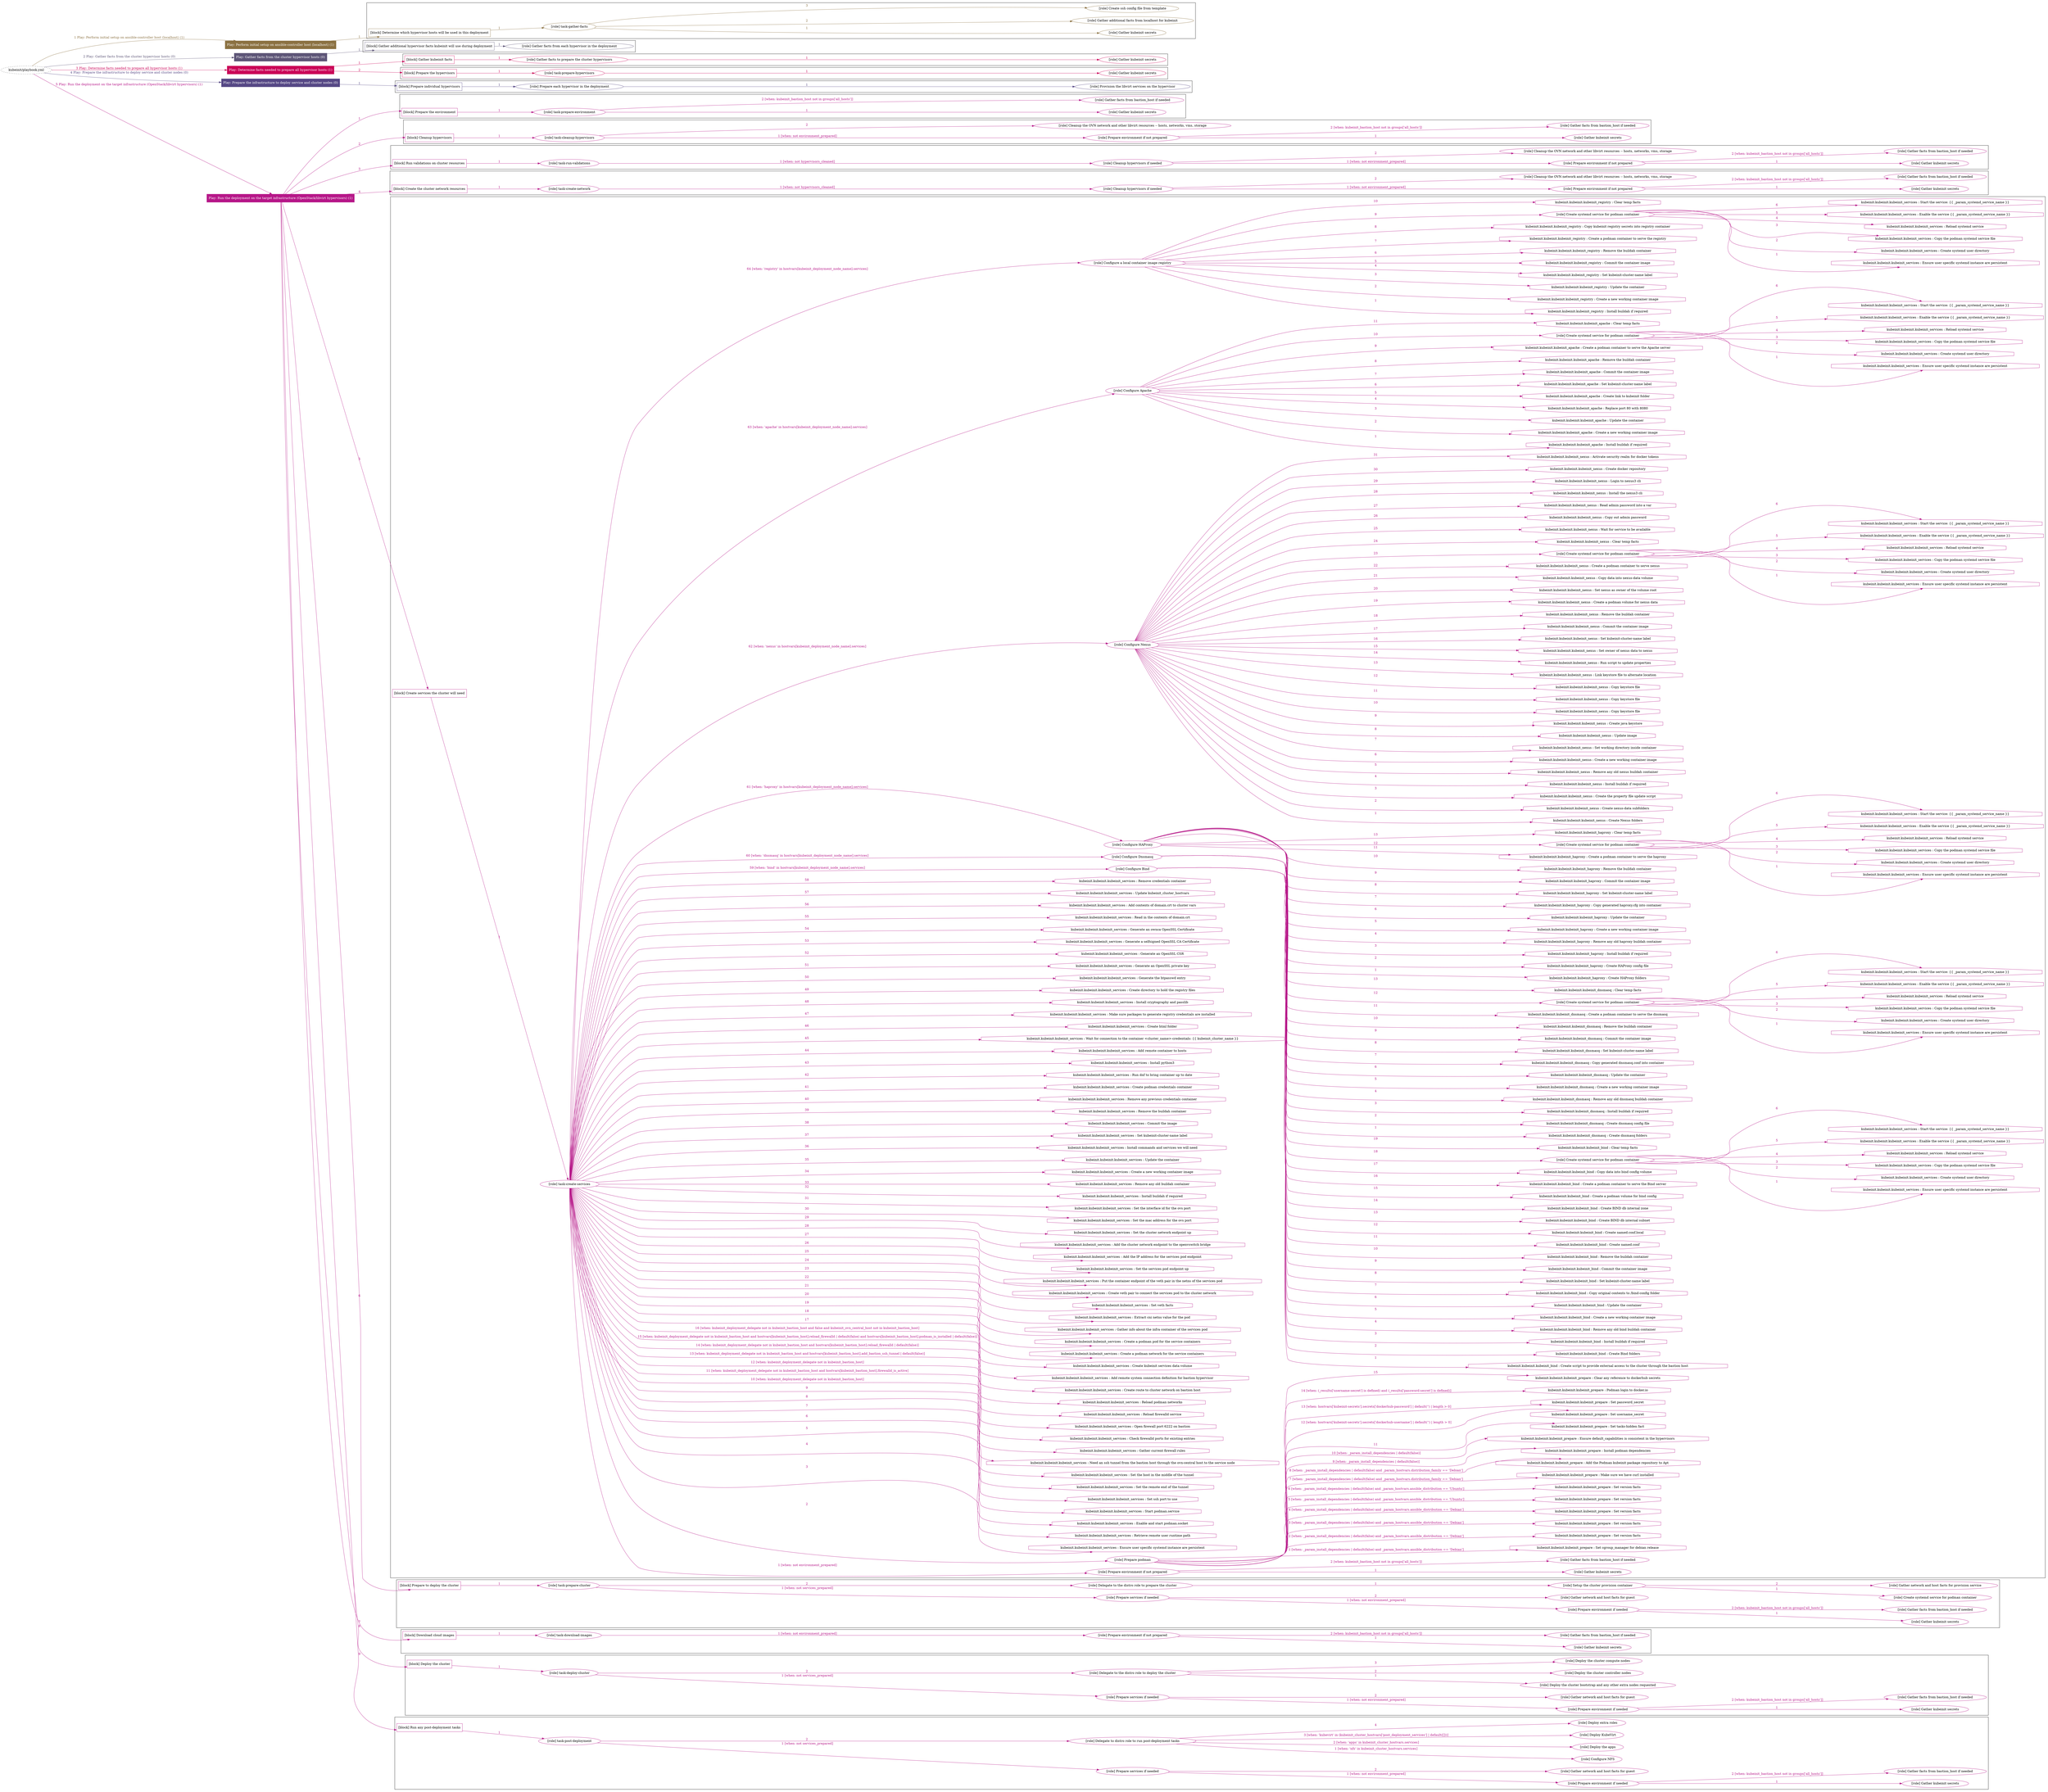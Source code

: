 digraph {
	graph [concentrate=true ordering=in rankdir=LR ratio=fill]
	edge [esep=5 sep=10]
	"kubeinit/playbook.yml" [URL="/home/runner/work/kubeinit/kubeinit/kubeinit/playbook.yml" id=playbook_c38dae91 style=dotted]
	"kubeinit/playbook.yml" -> play_608c5348 [label="1 Play: Perform initial setup on ansible-controller host (localhost) (1)" color="#8b7141" fontcolor="#8b7141" id=edge_play_608c5348 labeltooltip="1 Play: Perform initial setup on ansible-controller host (localhost) (1)" tooltip="1 Play: Perform initial setup on ansible-controller host (localhost) (1)"]
	subgraph "Play: Perform initial setup on ansible-controller host (localhost) (1)" {
		play_608c5348 [label="Play: Perform initial setup on ansible-controller host (localhost) (1)" URL="/home/runner/work/kubeinit/kubeinit/kubeinit/playbook.yml" color="#8b7141" fontcolor="#ffffff" id=play_608c5348 shape=box style=filled tooltip=localhost]
		play_608c5348 -> block_9aff008d [label=1 color="#8b7141" fontcolor="#8b7141" id=edge_block_9aff008d labeltooltip=1 tooltip=1]
		subgraph cluster_block_9aff008d {
			block_9aff008d [label="[block] Determine which hypervisor hosts will be used in this deployment" URL="/home/runner/work/kubeinit/kubeinit/kubeinit/playbook.yml" color="#8b7141" id=block_9aff008d labeltooltip="Determine which hypervisor hosts will be used in this deployment" shape=box tooltip="Determine which hypervisor hosts will be used in this deployment"]
			block_9aff008d -> role_5df80ea1 [label="1 " color="#8b7141" fontcolor="#8b7141" id=edge_role_5df80ea1 labeltooltip="1 " tooltip="1 "]
			subgraph "task-gather-facts" {
				role_5df80ea1 [label="[role] task-gather-facts" URL="/home/runner/work/kubeinit/kubeinit/kubeinit/playbook.yml" color="#8b7141" id=role_5df80ea1 tooltip="task-gather-facts"]
				role_5df80ea1 -> role_5bc400e3 [label="1 " color="#8b7141" fontcolor="#8b7141" id=edge_role_5bc400e3 labeltooltip="1 " tooltip="1 "]
				subgraph "Gather kubeinit secrets" {
					role_5bc400e3 [label="[role] Gather kubeinit secrets" URL="/home/runner/.ansible/collections/ansible_collections/kubeinit/kubeinit/roles/kubeinit_prepare/tasks/build_hypervisors_group.yml" color="#8b7141" id=role_5bc400e3 tooltip="Gather kubeinit secrets"]
				}
				role_5df80ea1 -> role_93eb8fb5 [label="2 " color="#8b7141" fontcolor="#8b7141" id=edge_role_93eb8fb5 labeltooltip="2 " tooltip="2 "]
				subgraph "Gather additional facts from localhost for kubeinit" {
					role_93eb8fb5 [label="[role] Gather additional facts from localhost for kubeinit" URL="/home/runner/.ansible/collections/ansible_collections/kubeinit/kubeinit/roles/kubeinit_prepare/tasks/build_hypervisors_group.yml" color="#8b7141" id=role_93eb8fb5 tooltip="Gather additional facts from localhost for kubeinit"]
				}
				role_5df80ea1 -> role_34ff3112 [label="3 " color="#8b7141" fontcolor="#8b7141" id=edge_role_34ff3112 labeltooltip="3 " tooltip="3 "]
				subgraph "Create ssh config file from template" {
					role_34ff3112 [label="[role] Create ssh config file from template" URL="/home/runner/.ansible/collections/ansible_collections/kubeinit/kubeinit/roles/kubeinit_prepare/tasks/build_hypervisors_group.yml" color="#8b7141" id=role_34ff3112 tooltip="Create ssh config file from template"]
				}
			}
		}
	}
	"kubeinit/playbook.yml" -> play_99f64814 [label="2 Play: Gather facts from the cluster hypervisor hosts (0)" color="#5d5577" fontcolor="#5d5577" id=edge_play_99f64814 labeltooltip="2 Play: Gather facts from the cluster hypervisor hosts (0)" tooltip="2 Play: Gather facts from the cluster hypervisor hosts (0)"]
	subgraph "Play: Gather facts from the cluster hypervisor hosts (0)" {
		play_99f64814 [label="Play: Gather facts from the cluster hypervisor hosts (0)" URL="/home/runner/work/kubeinit/kubeinit/kubeinit/playbook.yml" color="#5d5577" fontcolor="#ffffff" id=play_99f64814 shape=box style=filled tooltip="Play: Gather facts from the cluster hypervisor hosts (0)"]
		play_99f64814 -> block_b32f8ddd [label=1 color="#5d5577" fontcolor="#5d5577" id=edge_block_b32f8ddd labeltooltip=1 tooltip=1]
		subgraph cluster_block_b32f8ddd {
			block_b32f8ddd [label="[block] Gather additional hypervisor facts kubeinit will use during deployment" URL="/home/runner/work/kubeinit/kubeinit/kubeinit/playbook.yml" color="#5d5577" id=block_b32f8ddd labeltooltip="Gather additional hypervisor facts kubeinit will use during deployment" shape=box tooltip="Gather additional hypervisor facts kubeinit will use during deployment"]
			block_b32f8ddd -> role_1dacd66f [label="1 " color="#5d5577" fontcolor="#5d5577" id=edge_role_1dacd66f labeltooltip="1 " tooltip="1 "]
			subgraph "Gather facts from each hypervisor in the deployment" {
				role_1dacd66f [label="[role] Gather facts from each hypervisor in the deployment" URL="/home/runner/work/kubeinit/kubeinit/kubeinit/playbook.yml" color="#5d5577" id=role_1dacd66f tooltip="Gather facts from each hypervisor in the deployment"]
			}
		}
	}
	"kubeinit/playbook.yml" -> play_16286508 [label="3 Play: Determine facts needed to prepare all hypervisor hosts (1)" color="#ca0257" fontcolor="#ca0257" id=edge_play_16286508 labeltooltip="3 Play: Determine facts needed to prepare all hypervisor hosts (1)" tooltip="3 Play: Determine facts needed to prepare all hypervisor hosts (1)"]
	subgraph "Play: Determine facts needed to prepare all hypervisor hosts (1)" {
		play_16286508 [label="Play: Determine facts needed to prepare all hypervisor hosts (1)" URL="/home/runner/work/kubeinit/kubeinit/kubeinit/playbook.yml" color="#ca0257" fontcolor="#ffffff" id=play_16286508 shape=box style=filled tooltip=localhost]
		play_16286508 -> block_d020d08a [label=1 color="#ca0257" fontcolor="#ca0257" id=edge_block_d020d08a labeltooltip=1 tooltip=1]
		subgraph cluster_block_d020d08a {
			block_d020d08a [label="[block] Gather kubeinit facts" URL="/home/runner/work/kubeinit/kubeinit/kubeinit/playbook.yml" color="#ca0257" id=block_d020d08a labeltooltip="Gather kubeinit facts" shape=box tooltip="Gather kubeinit facts"]
			block_d020d08a -> role_83ea89a1 [label="1 " color="#ca0257" fontcolor="#ca0257" id=edge_role_83ea89a1 labeltooltip="1 " tooltip="1 "]
			subgraph "Gather facts to prepare the cluster hypervisors" {
				role_83ea89a1 [label="[role] Gather facts to prepare the cluster hypervisors" URL="/home/runner/work/kubeinit/kubeinit/kubeinit/playbook.yml" color="#ca0257" id=role_83ea89a1 tooltip="Gather facts to prepare the cluster hypervisors"]
				role_83ea89a1 -> role_e100dc25 [label="1 " color="#ca0257" fontcolor="#ca0257" id=edge_role_e100dc25 labeltooltip="1 " tooltip="1 "]
				subgraph "Gather kubeinit secrets" {
					role_e100dc25 [label="[role] Gather kubeinit secrets" URL="/home/runner/.ansible/collections/ansible_collections/kubeinit/kubeinit/roles/kubeinit_prepare/tasks/gather_kubeinit_facts.yml" color="#ca0257" id=role_e100dc25 tooltip="Gather kubeinit secrets"]
				}
			}
		}
		play_16286508 -> block_42b62c08 [label=2 color="#ca0257" fontcolor="#ca0257" id=edge_block_42b62c08 labeltooltip=2 tooltip=2]
		subgraph cluster_block_42b62c08 {
			block_42b62c08 [label="[block] Prepare the hypervisors" URL="/home/runner/work/kubeinit/kubeinit/kubeinit/playbook.yml" color="#ca0257" id=block_42b62c08 labeltooltip="Prepare the hypervisors" shape=box tooltip="Prepare the hypervisors"]
			block_42b62c08 -> role_7b9e6726 [label="1 " color="#ca0257" fontcolor="#ca0257" id=edge_role_7b9e6726 labeltooltip="1 " tooltip="1 "]
			subgraph "task-prepare-hypervisors" {
				role_7b9e6726 [label="[role] task-prepare-hypervisors" URL="/home/runner/work/kubeinit/kubeinit/kubeinit/playbook.yml" color="#ca0257" id=role_7b9e6726 tooltip="task-prepare-hypervisors"]
				role_7b9e6726 -> role_38aa05d3 [label="1 " color="#ca0257" fontcolor="#ca0257" id=edge_role_38aa05d3 labeltooltip="1 " tooltip="1 "]
				subgraph "Gather kubeinit secrets" {
					role_38aa05d3 [label="[role] Gather kubeinit secrets" URL="/home/runner/.ansible/collections/ansible_collections/kubeinit/kubeinit/roles/kubeinit_prepare/tasks/gather_kubeinit_facts.yml" color="#ca0257" id=role_38aa05d3 tooltip="Gather kubeinit secrets"]
				}
			}
		}
	}
	"kubeinit/playbook.yml" -> play_46a46912 [label="4 Play: Prepare the infrastructure to deploy service and cluster nodes (0)" color="#554785" fontcolor="#554785" id=edge_play_46a46912 labeltooltip="4 Play: Prepare the infrastructure to deploy service and cluster nodes (0)" tooltip="4 Play: Prepare the infrastructure to deploy service and cluster nodes (0)"]
	subgraph "Play: Prepare the infrastructure to deploy service and cluster nodes (0)" {
		play_46a46912 [label="Play: Prepare the infrastructure to deploy service and cluster nodes (0)" URL="/home/runner/work/kubeinit/kubeinit/kubeinit/playbook.yml" color="#554785" fontcolor="#ffffff" id=play_46a46912 shape=box style=filled tooltip="Play: Prepare the infrastructure to deploy service and cluster nodes (0)"]
		play_46a46912 -> block_e9f17935 [label=1 color="#554785" fontcolor="#554785" id=edge_block_e9f17935 labeltooltip=1 tooltip=1]
		subgraph cluster_block_e9f17935 {
			block_e9f17935 [label="[block] Prepare individual hypervisors" URL="/home/runner/work/kubeinit/kubeinit/kubeinit/playbook.yml" color="#554785" id=block_e9f17935 labeltooltip="Prepare individual hypervisors" shape=box tooltip="Prepare individual hypervisors"]
			block_e9f17935 -> role_262e7fdf [label="1 " color="#554785" fontcolor="#554785" id=edge_role_262e7fdf labeltooltip="1 " tooltip="1 "]
			subgraph "Prepare each hypervisor in the deployment" {
				role_262e7fdf [label="[role] Prepare each hypervisor in the deployment" URL="/home/runner/work/kubeinit/kubeinit/kubeinit/playbook.yml" color="#554785" id=role_262e7fdf tooltip="Prepare each hypervisor in the deployment"]
				role_262e7fdf -> role_9d739df5 [label="1 " color="#554785" fontcolor="#554785" id=edge_role_9d739df5 labeltooltip="1 " tooltip="1 "]
				subgraph "Provision the libvirt services on the hypervisor" {
					role_9d739df5 [label="[role] Provision the libvirt services on the hypervisor" URL="/home/runner/.ansible/collections/ansible_collections/kubeinit/kubeinit/roles/kubeinit_prepare/tasks/prepare_hypervisor.yml" color="#554785" id=role_9d739df5 tooltip="Provision the libvirt services on the hypervisor"]
				}
			}
		}
	}
	"kubeinit/playbook.yml" -> play_9eaffef3 [label="5 Play: Run the deployment on the target infrastructure (OpenStack/libvirt hypervisors) (1)" color="#b61688" fontcolor="#b61688" id=edge_play_9eaffef3 labeltooltip="5 Play: Run the deployment on the target infrastructure (OpenStack/libvirt hypervisors) (1)" tooltip="5 Play: Run the deployment on the target infrastructure (OpenStack/libvirt hypervisors) (1)"]
	subgraph "Play: Run the deployment on the target infrastructure (OpenStack/libvirt hypervisors) (1)" {
		play_9eaffef3 [label="Play: Run the deployment on the target infrastructure (OpenStack/libvirt hypervisors) (1)" URL="/home/runner/work/kubeinit/kubeinit/kubeinit/playbook.yml" color="#b61688" fontcolor="#ffffff" id=play_9eaffef3 shape=box style=filled tooltip=localhost]
		play_9eaffef3 -> block_7b3e73cd [label=1 color="#b61688" fontcolor="#b61688" id=edge_block_7b3e73cd labeltooltip=1 tooltip=1]
		subgraph cluster_block_7b3e73cd {
			block_7b3e73cd [label="[block] Prepare the environment" URL="/home/runner/work/kubeinit/kubeinit/kubeinit/playbook.yml" color="#b61688" id=block_7b3e73cd labeltooltip="Prepare the environment" shape=box tooltip="Prepare the environment"]
			block_7b3e73cd -> role_c319f07d [label="1 " color="#b61688" fontcolor="#b61688" id=edge_role_c319f07d labeltooltip="1 " tooltip="1 "]
			subgraph "task-prepare-environment" {
				role_c319f07d [label="[role] task-prepare-environment" URL="/home/runner/work/kubeinit/kubeinit/kubeinit/playbook.yml" color="#b61688" id=role_c319f07d tooltip="task-prepare-environment"]
				role_c319f07d -> role_4f8e9faa [label="1 " color="#b61688" fontcolor="#b61688" id=edge_role_4f8e9faa labeltooltip="1 " tooltip="1 "]
				subgraph "Gather kubeinit secrets" {
					role_4f8e9faa [label="[role] Gather kubeinit secrets" URL="/home/runner/.ansible/collections/ansible_collections/kubeinit/kubeinit/roles/kubeinit_prepare/tasks/gather_kubeinit_facts.yml" color="#b61688" id=role_4f8e9faa tooltip="Gather kubeinit secrets"]
				}
				role_c319f07d -> role_018aabfe [label="2 [when: kubeinit_bastion_host not in groups['all_hosts']]" color="#b61688" fontcolor="#b61688" id=edge_role_018aabfe labeltooltip="2 [when: kubeinit_bastion_host not in groups['all_hosts']]" tooltip="2 [when: kubeinit_bastion_host not in groups['all_hosts']]"]
				subgraph "Gather facts from bastion_host if needed" {
					role_018aabfe [label="[role] Gather facts from bastion_host if needed" URL="/home/runner/.ansible/collections/ansible_collections/kubeinit/kubeinit/roles/kubeinit_prepare/tasks/main.yml" color="#b61688" id=role_018aabfe tooltip="Gather facts from bastion_host if needed"]
				}
			}
		}
		play_9eaffef3 -> block_30472a4c [label=2 color="#b61688" fontcolor="#b61688" id=edge_block_30472a4c labeltooltip=2 tooltip=2]
		subgraph cluster_block_30472a4c {
			block_30472a4c [label="[block] Cleanup hypervisors" URL="/home/runner/work/kubeinit/kubeinit/kubeinit/playbook.yml" color="#b61688" id=block_30472a4c labeltooltip="Cleanup hypervisors" shape=box tooltip="Cleanup hypervisors"]
			block_30472a4c -> role_3adf1788 [label="1 " color="#b61688" fontcolor="#b61688" id=edge_role_3adf1788 labeltooltip="1 " tooltip="1 "]
			subgraph "task-cleanup-hypervisors" {
				role_3adf1788 [label="[role] task-cleanup-hypervisors" URL="/home/runner/work/kubeinit/kubeinit/kubeinit/playbook.yml" color="#b61688" id=role_3adf1788 tooltip="task-cleanup-hypervisors"]
				role_3adf1788 -> role_7cc26b79 [label="1 [when: not environment_prepared]" color="#b61688" fontcolor="#b61688" id=edge_role_7cc26b79 labeltooltip="1 [when: not environment_prepared]" tooltip="1 [when: not environment_prepared]"]
				subgraph "Prepare environment if not prepared" {
					role_7cc26b79 [label="[role] Prepare environment if not prepared" URL="/home/runner/.ansible/collections/ansible_collections/kubeinit/kubeinit/roles/kubeinit_libvirt/tasks/cleanup_hypervisors.yml" color="#b61688" id=role_7cc26b79 tooltip="Prepare environment if not prepared"]
					role_7cc26b79 -> role_2d0fdb9f [label="1 " color="#b61688" fontcolor="#b61688" id=edge_role_2d0fdb9f labeltooltip="1 " tooltip="1 "]
					subgraph "Gather kubeinit secrets" {
						role_2d0fdb9f [label="[role] Gather kubeinit secrets" URL="/home/runner/.ansible/collections/ansible_collections/kubeinit/kubeinit/roles/kubeinit_prepare/tasks/gather_kubeinit_facts.yml" color="#b61688" id=role_2d0fdb9f tooltip="Gather kubeinit secrets"]
					}
					role_7cc26b79 -> role_3deea762 [label="2 [when: kubeinit_bastion_host not in groups['all_hosts']]" color="#b61688" fontcolor="#b61688" id=edge_role_3deea762 labeltooltip="2 [when: kubeinit_bastion_host not in groups['all_hosts']]" tooltip="2 [when: kubeinit_bastion_host not in groups['all_hosts']]"]
					subgraph "Gather facts from bastion_host if needed" {
						role_3deea762 [label="[role] Gather facts from bastion_host if needed" URL="/home/runner/.ansible/collections/ansible_collections/kubeinit/kubeinit/roles/kubeinit_prepare/tasks/main.yml" color="#b61688" id=role_3deea762 tooltip="Gather facts from bastion_host if needed"]
					}
				}
				role_3adf1788 -> role_a3029106 [label="2 " color="#b61688" fontcolor="#b61688" id=edge_role_a3029106 labeltooltip="2 " tooltip="2 "]
				subgraph "Cleanup the OVN network and other libvirt resources -- hosts, networks, vms, storage" {
					role_a3029106 [label="[role] Cleanup the OVN network and other libvirt resources -- hosts, networks, vms, storage" URL="/home/runner/.ansible/collections/ansible_collections/kubeinit/kubeinit/roles/kubeinit_libvirt/tasks/cleanup_hypervisors.yml" color="#b61688" id=role_a3029106 tooltip="Cleanup the OVN network and other libvirt resources -- hosts, networks, vms, storage"]
				}
			}
		}
		play_9eaffef3 -> block_06cf5a49 [label=3 color="#b61688" fontcolor="#b61688" id=edge_block_06cf5a49 labeltooltip=3 tooltip=3]
		subgraph cluster_block_06cf5a49 {
			block_06cf5a49 [label="[block] Run validations on cluster resources" URL="/home/runner/work/kubeinit/kubeinit/kubeinit/playbook.yml" color="#b61688" id=block_06cf5a49 labeltooltip="Run validations on cluster resources" shape=box tooltip="Run validations on cluster resources"]
			block_06cf5a49 -> role_b1a1af0b [label="1 " color="#b61688" fontcolor="#b61688" id=edge_role_b1a1af0b labeltooltip="1 " tooltip="1 "]
			subgraph "task-run-validations" {
				role_b1a1af0b [label="[role] task-run-validations" URL="/home/runner/work/kubeinit/kubeinit/kubeinit/playbook.yml" color="#b61688" id=role_b1a1af0b tooltip="task-run-validations"]
				role_b1a1af0b -> role_5813b7ef [label="1 [when: not hypervisors_cleaned]" color="#b61688" fontcolor="#b61688" id=edge_role_5813b7ef labeltooltip="1 [when: not hypervisors_cleaned]" tooltip="1 [when: not hypervisors_cleaned]"]
				subgraph "Cleanup hypervisors if needed" {
					role_5813b7ef [label="[role] Cleanup hypervisors if needed" URL="/home/runner/.ansible/collections/ansible_collections/kubeinit/kubeinit/roles/kubeinit_validations/tasks/main.yml" color="#b61688" id=role_5813b7ef tooltip="Cleanup hypervisors if needed"]
					role_5813b7ef -> role_e731c269 [label="1 [when: not environment_prepared]" color="#b61688" fontcolor="#b61688" id=edge_role_e731c269 labeltooltip="1 [when: not environment_prepared]" tooltip="1 [when: not environment_prepared]"]
					subgraph "Prepare environment if not prepared" {
						role_e731c269 [label="[role] Prepare environment if not prepared" URL="/home/runner/.ansible/collections/ansible_collections/kubeinit/kubeinit/roles/kubeinit_libvirt/tasks/cleanup_hypervisors.yml" color="#b61688" id=role_e731c269 tooltip="Prepare environment if not prepared"]
						role_e731c269 -> role_760993fb [label="1 " color="#b61688" fontcolor="#b61688" id=edge_role_760993fb labeltooltip="1 " tooltip="1 "]
						subgraph "Gather kubeinit secrets" {
							role_760993fb [label="[role] Gather kubeinit secrets" URL="/home/runner/.ansible/collections/ansible_collections/kubeinit/kubeinit/roles/kubeinit_prepare/tasks/gather_kubeinit_facts.yml" color="#b61688" id=role_760993fb tooltip="Gather kubeinit secrets"]
						}
						role_e731c269 -> role_4b0a3c4a [label="2 [when: kubeinit_bastion_host not in groups['all_hosts']]" color="#b61688" fontcolor="#b61688" id=edge_role_4b0a3c4a labeltooltip="2 [when: kubeinit_bastion_host not in groups['all_hosts']]" tooltip="2 [when: kubeinit_bastion_host not in groups['all_hosts']]"]
						subgraph "Gather facts from bastion_host if needed" {
							role_4b0a3c4a [label="[role] Gather facts from bastion_host if needed" URL="/home/runner/.ansible/collections/ansible_collections/kubeinit/kubeinit/roles/kubeinit_prepare/tasks/main.yml" color="#b61688" id=role_4b0a3c4a tooltip="Gather facts from bastion_host if needed"]
						}
					}
					role_5813b7ef -> role_66149369 [label="2 " color="#b61688" fontcolor="#b61688" id=edge_role_66149369 labeltooltip="2 " tooltip="2 "]
					subgraph "Cleanup the OVN network and other libvirt resources -- hosts, networks, vms, storage" {
						role_66149369 [label="[role] Cleanup the OVN network and other libvirt resources -- hosts, networks, vms, storage" URL="/home/runner/.ansible/collections/ansible_collections/kubeinit/kubeinit/roles/kubeinit_libvirt/tasks/cleanup_hypervisors.yml" color="#b61688" id=role_66149369 tooltip="Cleanup the OVN network and other libvirt resources -- hosts, networks, vms, storage"]
					}
				}
			}
		}
		play_9eaffef3 -> block_96270ab1 [label=4 color="#b61688" fontcolor="#b61688" id=edge_block_96270ab1 labeltooltip=4 tooltip=4]
		subgraph cluster_block_96270ab1 {
			block_96270ab1 [label="[block] Create the cluster network resources" URL="/home/runner/work/kubeinit/kubeinit/kubeinit/playbook.yml" color="#b61688" id=block_96270ab1 labeltooltip="Create the cluster network resources" shape=box tooltip="Create the cluster network resources"]
			block_96270ab1 -> role_4bb11eca [label="1 " color="#b61688" fontcolor="#b61688" id=edge_role_4bb11eca labeltooltip="1 " tooltip="1 "]
			subgraph "task-create-network" {
				role_4bb11eca [label="[role] task-create-network" URL="/home/runner/work/kubeinit/kubeinit/kubeinit/playbook.yml" color="#b61688" id=role_4bb11eca tooltip="task-create-network"]
				role_4bb11eca -> role_19b5cd49 [label="1 [when: not hypervisors_cleaned]" color="#b61688" fontcolor="#b61688" id=edge_role_19b5cd49 labeltooltip="1 [when: not hypervisors_cleaned]" tooltip="1 [when: not hypervisors_cleaned]"]
				subgraph "Cleanup hypervisors if needed" {
					role_19b5cd49 [label="[role] Cleanup hypervisors if needed" URL="/home/runner/.ansible/collections/ansible_collections/kubeinit/kubeinit/roles/kubeinit_libvirt/tasks/create_network.yml" color="#b61688" id=role_19b5cd49 tooltip="Cleanup hypervisors if needed"]
					role_19b5cd49 -> role_2b0f7c93 [label="1 [when: not environment_prepared]" color="#b61688" fontcolor="#b61688" id=edge_role_2b0f7c93 labeltooltip="1 [when: not environment_prepared]" tooltip="1 [when: not environment_prepared]"]
					subgraph "Prepare environment if not prepared" {
						role_2b0f7c93 [label="[role] Prepare environment if not prepared" URL="/home/runner/.ansible/collections/ansible_collections/kubeinit/kubeinit/roles/kubeinit_libvirt/tasks/cleanup_hypervisors.yml" color="#b61688" id=role_2b0f7c93 tooltip="Prepare environment if not prepared"]
						role_2b0f7c93 -> role_756c2e17 [label="1 " color="#b61688" fontcolor="#b61688" id=edge_role_756c2e17 labeltooltip="1 " tooltip="1 "]
						subgraph "Gather kubeinit secrets" {
							role_756c2e17 [label="[role] Gather kubeinit secrets" URL="/home/runner/.ansible/collections/ansible_collections/kubeinit/kubeinit/roles/kubeinit_prepare/tasks/gather_kubeinit_facts.yml" color="#b61688" id=role_756c2e17 tooltip="Gather kubeinit secrets"]
						}
						role_2b0f7c93 -> role_d15bae90 [label="2 [when: kubeinit_bastion_host not in groups['all_hosts']]" color="#b61688" fontcolor="#b61688" id=edge_role_d15bae90 labeltooltip="2 [when: kubeinit_bastion_host not in groups['all_hosts']]" tooltip="2 [when: kubeinit_bastion_host not in groups['all_hosts']]"]
						subgraph "Gather facts from bastion_host if needed" {
							role_d15bae90 [label="[role] Gather facts from bastion_host if needed" URL="/home/runner/.ansible/collections/ansible_collections/kubeinit/kubeinit/roles/kubeinit_prepare/tasks/main.yml" color="#b61688" id=role_d15bae90 tooltip="Gather facts from bastion_host if needed"]
						}
					}
					role_19b5cd49 -> role_df20587e [label="2 " color="#b61688" fontcolor="#b61688" id=edge_role_df20587e labeltooltip="2 " tooltip="2 "]
					subgraph "Cleanup the OVN network and other libvirt resources -- hosts, networks, vms, storage" {
						role_df20587e [label="[role] Cleanup the OVN network and other libvirt resources -- hosts, networks, vms, storage" URL="/home/runner/.ansible/collections/ansible_collections/kubeinit/kubeinit/roles/kubeinit_libvirt/tasks/cleanup_hypervisors.yml" color="#b61688" id=role_df20587e tooltip="Cleanup the OVN network and other libvirt resources -- hosts, networks, vms, storage"]
					}
				}
			}
		}
		play_9eaffef3 -> block_6ba54754 [label=5 color="#b61688" fontcolor="#b61688" id=edge_block_6ba54754 labeltooltip=5 tooltip=5]
		subgraph cluster_block_6ba54754 {
			block_6ba54754 [label="[block] Create services the cluster will need" URL="/home/runner/work/kubeinit/kubeinit/kubeinit/playbook.yml" color="#b61688" id=block_6ba54754 labeltooltip="Create services the cluster will need" shape=box tooltip="Create services the cluster will need"]
			block_6ba54754 -> role_8ba4dcc4 [label="1 " color="#b61688" fontcolor="#b61688" id=edge_role_8ba4dcc4 labeltooltip="1 " tooltip="1 "]
			subgraph "task-create-services" {
				role_8ba4dcc4 [label="[role] task-create-services" URL="/home/runner/work/kubeinit/kubeinit/kubeinit/playbook.yml" color="#b61688" id=role_8ba4dcc4 tooltip="task-create-services"]
				role_8ba4dcc4 -> role_68e04038 [label="1 [when: not environment_prepared]" color="#b61688" fontcolor="#b61688" id=edge_role_68e04038 labeltooltip="1 [when: not environment_prepared]" tooltip="1 [when: not environment_prepared]"]
				subgraph "Prepare environment if not prepared" {
					role_68e04038 [label="[role] Prepare environment if not prepared" URL="/home/runner/.ansible/collections/ansible_collections/kubeinit/kubeinit/roles/kubeinit_services/tasks/main.yml" color="#b61688" id=role_68e04038 tooltip="Prepare environment if not prepared"]
					role_68e04038 -> role_277918ed [label="1 " color="#b61688" fontcolor="#b61688" id=edge_role_277918ed labeltooltip="1 " tooltip="1 "]
					subgraph "Gather kubeinit secrets" {
						role_277918ed [label="[role] Gather kubeinit secrets" URL="/home/runner/.ansible/collections/ansible_collections/kubeinit/kubeinit/roles/kubeinit_prepare/tasks/gather_kubeinit_facts.yml" color="#b61688" id=role_277918ed tooltip="Gather kubeinit secrets"]
					}
					role_68e04038 -> role_0e061d07 [label="2 [when: kubeinit_bastion_host not in groups['all_hosts']]" color="#b61688" fontcolor="#b61688" id=edge_role_0e061d07 labeltooltip="2 [when: kubeinit_bastion_host not in groups['all_hosts']]" tooltip="2 [when: kubeinit_bastion_host not in groups['all_hosts']]"]
					subgraph "Gather facts from bastion_host if needed" {
						role_0e061d07 [label="[role] Gather facts from bastion_host if needed" URL="/home/runner/.ansible/collections/ansible_collections/kubeinit/kubeinit/roles/kubeinit_prepare/tasks/main.yml" color="#b61688" id=role_0e061d07 tooltip="Gather facts from bastion_host if needed"]
					}
				}
				role_8ba4dcc4 -> role_908b41b8 [label="2 " color="#b61688" fontcolor="#b61688" id=edge_role_908b41b8 labeltooltip="2 " tooltip="2 "]
				subgraph "Prepare podman" {
					role_908b41b8 [label="[role] Prepare podman" URL="/home/runner/.ansible/collections/ansible_collections/kubeinit/kubeinit/roles/kubeinit_services/tasks/00_create_service_pod.yml" color="#b61688" id=role_908b41b8 tooltip="Prepare podman"]
					task_4940fe01 [label="kubeinit.kubeinit.kubeinit_prepare : Set cgroup_manager for debian release" URL="/home/runner/.ansible/collections/ansible_collections/kubeinit/kubeinit/roles/kubeinit_prepare/tasks/prepare_podman.yml" color="#b61688" id=task_4940fe01 shape=octagon tooltip="kubeinit.kubeinit.kubeinit_prepare : Set cgroup_manager for debian release"]
					role_908b41b8 -> task_4940fe01 [label="1 [when: _param_install_dependencies | default(false) and _param_hostvars.ansible_distribution == 'Debian']" color="#b61688" fontcolor="#b61688" id=edge_task_4940fe01 labeltooltip="1 [when: _param_install_dependencies | default(false) and _param_hostvars.ansible_distribution == 'Debian']" tooltip="1 [when: _param_install_dependencies | default(false) and _param_hostvars.ansible_distribution == 'Debian']"]
					task_9f5865d7 [label="kubeinit.kubeinit.kubeinit_prepare : Set version facts" URL="/home/runner/.ansible/collections/ansible_collections/kubeinit/kubeinit/roles/kubeinit_prepare/tasks/prepare_podman.yml" color="#b61688" id=task_9f5865d7 shape=octagon tooltip="kubeinit.kubeinit.kubeinit_prepare : Set version facts"]
					role_908b41b8 -> task_9f5865d7 [label="2 [when: _param_install_dependencies | default(false) and _param_hostvars.ansible_distribution == 'Debian']" color="#b61688" fontcolor="#b61688" id=edge_task_9f5865d7 labeltooltip="2 [when: _param_install_dependencies | default(false) and _param_hostvars.ansible_distribution == 'Debian']" tooltip="2 [when: _param_install_dependencies | default(false) and _param_hostvars.ansible_distribution == 'Debian']"]
					task_d038a251 [label="kubeinit.kubeinit.kubeinit_prepare : Set version facts" URL="/home/runner/.ansible/collections/ansible_collections/kubeinit/kubeinit/roles/kubeinit_prepare/tasks/prepare_podman.yml" color="#b61688" id=task_d038a251 shape=octagon tooltip="kubeinit.kubeinit.kubeinit_prepare : Set version facts"]
					role_908b41b8 -> task_d038a251 [label="3 [when: _param_install_dependencies | default(false) and _param_hostvars.ansible_distribution == 'Debian']" color="#b61688" fontcolor="#b61688" id=edge_task_d038a251 labeltooltip="3 [when: _param_install_dependencies | default(false) and _param_hostvars.ansible_distribution == 'Debian']" tooltip="3 [when: _param_install_dependencies | default(false) and _param_hostvars.ansible_distribution == 'Debian']"]
					task_34b41270 [label="kubeinit.kubeinit.kubeinit_prepare : Set version facts" URL="/home/runner/.ansible/collections/ansible_collections/kubeinit/kubeinit/roles/kubeinit_prepare/tasks/prepare_podman.yml" color="#b61688" id=task_34b41270 shape=octagon tooltip="kubeinit.kubeinit.kubeinit_prepare : Set version facts"]
					role_908b41b8 -> task_34b41270 [label="4 [when: _param_install_dependencies | default(false) and _param_hostvars.ansible_distribution == 'Debian']" color="#b61688" fontcolor="#b61688" id=edge_task_34b41270 labeltooltip="4 [when: _param_install_dependencies | default(false) and _param_hostvars.ansible_distribution == 'Debian']" tooltip="4 [when: _param_install_dependencies | default(false) and _param_hostvars.ansible_distribution == 'Debian']"]
					task_bcb5164c [label="kubeinit.kubeinit.kubeinit_prepare : Set version facts" URL="/home/runner/.ansible/collections/ansible_collections/kubeinit/kubeinit/roles/kubeinit_prepare/tasks/prepare_podman.yml" color="#b61688" id=task_bcb5164c shape=octagon tooltip="kubeinit.kubeinit.kubeinit_prepare : Set version facts"]
					role_908b41b8 -> task_bcb5164c [label="5 [when: _param_install_dependencies | default(false) and _param_hostvars.ansible_distribution == 'Ubuntu']" color="#b61688" fontcolor="#b61688" id=edge_task_bcb5164c labeltooltip="5 [when: _param_install_dependencies | default(false) and _param_hostvars.ansible_distribution == 'Ubuntu']" tooltip="5 [when: _param_install_dependencies | default(false) and _param_hostvars.ansible_distribution == 'Ubuntu']"]
					task_fe1ad113 [label="kubeinit.kubeinit.kubeinit_prepare : Set version facts" URL="/home/runner/.ansible/collections/ansible_collections/kubeinit/kubeinit/roles/kubeinit_prepare/tasks/prepare_podman.yml" color="#b61688" id=task_fe1ad113 shape=octagon tooltip="kubeinit.kubeinit.kubeinit_prepare : Set version facts"]
					role_908b41b8 -> task_fe1ad113 [label="6 [when: _param_install_dependencies | default(false) and _param_hostvars.ansible_distribution == 'Ubuntu']" color="#b61688" fontcolor="#b61688" id=edge_task_fe1ad113 labeltooltip="6 [when: _param_install_dependencies | default(false) and _param_hostvars.ansible_distribution == 'Ubuntu']" tooltip="6 [when: _param_install_dependencies | default(false) and _param_hostvars.ansible_distribution == 'Ubuntu']"]
					task_63a6a124 [label="kubeinit.kubeinit.kubeinit_prepare : Make sure we have curl installed" URL="/home/runner/.ansible/collections/ansible_collections/kubeinit/kubeinit/roles/kubeinit_prepare/tasks/prepare_podman.yml" color="#b61688" id=task_63a6a124 shape=octagon tooltip="kubeinit.kubeinit.kubeinit_prepare : Make sure we have curl installed"]
					role_908b41b8 -> task_63a6a124 [label="7 [when: _param_install_dependencies | default(false) and _param_hostvars.distribution_family == 'Debian']" color="#b61688" fontcolor="#b61688" id=edge_task_63a6a124 labeltooltip="7 [when: _param_install_dependencies | default(false) and _param_hostvars.distribution_family == 'Debian']" tooltip="7 [when: _param_install_dependencies | default(false) and _param_hostvars.distribution_family == 'Debian']"]
					task_baea6b32 [label="kubeinit.kubeinit.kubeinit_prepare : Add the Podman kubeinit package repository to Apt" URL="/home/runner/.ansible/collections/ansible_collections/kubeinit/kubeinit/roles/kubeinit_prepare/tasks/prepare_podman.yml" color="#b61688" id=task_baea6b32 shape=octagon tooltip="kubeinit.kubeinit.kubeinit_prepare : Add the Podman kubeinit package repository to Apt"]
					role_908b41b8 -> task_baea6b32 [label="8 [when: _param_install_dependencies | default(false) and _param_hostvars.distribution_family == 'Debian']" color="#b61688" fontcolor="#b61688" id=edge_task_baea6b32 labeltooltip="8 [when: _param_install_dependencies | default(false) and _param_hostvars.distribution_family == 'Debian']" tooltip="8 [when: _param_install_dependencies | default(false) and _param_hostvars.distribution_family == 'Debian']"]
					task_8510dc14 [label="kubeinit.kubeinit.kubeinit_prepare : Install podman dependencies" URL="/home/runner/.ansible/collections/ansible_collections/kubeinit/kubeinit/roles/kubeinit_prepare/tasks/prepare_podman.yml" color="#b61688" id=task_8510dc14 shape=octagon tooltip="kubeinit.kubeinit.kubeinit_prepare : Install podman dependencies"]
					role_908b41b8 -> task_8510dc14 [label="9 [when: _param_install_dependencies | default(false)]" color="#b61688" fontcolor="#b61688" id=edge_task_8510dc14 labeltooltip="9 [when: _param_install_dependencies | default(false)]" tooltip="9 [when: _param_install_dependencies | default(false)]"]
					task_793e994d [label="kubeinit.kubeinit.kubeinit_prepare : Ensure default_capabilities is consistent in the hypervisors" URL="/home/runner/.ansible/collections/ansible_collections/kubeinit/kubeinit/roles/kubeinit_prepare/tasks/prepare_podman.yml" color="#b61688" id=task_793e994d shape=octagon tooltip="kubeinit.kubeinit.kubeinit_prepare : Ensure default_capabilities is consistent in the hypervisors"]
					role_908b41b8 -> task_793e994d [label="10 [when: _param_install_dependencies | default(false)]" color="#b61688" fontcolor="#b61688" id=edge_task_793e994d labeltooltip="10 [when: _param_install_dependencies | default(false)]" tooltip="10 [when: _param_install_dependencies | default(false)]"]
					task_c0dab5ee [label="kubeinit.kubeinit.kubeinit_prepare : Set tasks-hidden fact" URL="/home/runner/.ansible/collections/ansible_collections/kubeinit/kubeinit/roles/kubeinit_prepare/tasks/prepare_podman.yml" color="#b61688" id=task_c0dab5ee shape=octagon tooltip="kubeinit.kubeinit.kubeinit_prepare : Set tasks-hidden fact"]
					role_908b41b8 -> task_c0dab5ee [label="11 " color="#b61688" fontcolor="#b61688" id=edge_task_c0dab5ee labeltooltip="11 " tooltip="11 "]
					task_a545b80b [label="kubeinit.kubeinit.kubeinit_prepare : Set username_secret" URL="/home/runner/.ansible/collections/ansible_collections/kubeinit/kubeinit/roles/kubeinit_prepare/tasks/prepare_podman.yml" color="#b61688" id=task_a545b80b shape=octagon tooltip="kubeinit.kubeinit.kubeinit_prepare : Set username_secret"]
					role_908b41b8 -> task_a545b80b [label="12 [when: hostvars['kubeinit-secrets'].secrets['dockerhub-username'] | default('') | length > 0]" color="#b61688" fontcolor="#b61688" id=edge_task_a545b80b labeltooltip="12 [when: hostvars['kubeinit-secrets'].secrets['dockerhub-username'] | default('') | length > 0]" tooltip="12 [when: hostvars['kubeinit-secrets'].secrets['dockerhub-username'] | default('') | length > 0]"]
					task_0aacd566 [label="kubeinit.kubeinit.kubeinit_prepare : Set password_secret" URL="/home/runner/.ansible/collections/ansible_collections/kubeinit/kubeinit/roles/kubeinit_prepare/tasks/prepare_podman.yml" color="#b61688" id=task_0aacd566 shape=octagon tooltip="kubeinit.kubeinit.kubeinit_prepare : Set password_secret"]
					role_908b41b8 -> task_0aacd566 [label="13 [when: hostvars['kubeinit-secrets'].secrets['dockerhub-password'] | default('') | length > 0]" color="#b61688" fontcolor="#b61688" id=edge_task_0aacd566 labeltooltip="13 [when: hostvars['kubeinit-secrets'].secrets['dockerhub-password'] | default('') | length > 0]" tooltip="13 [when: hostvars['kubeinit-secrets'].secrets['dockerhub-password'] | default('') | length > 0]"]
					task_36f5d4d5 [label="kubeinit.kubeinit.kubeinit_prepare : Podman login to docker.io" URL="/home/runner/.ansible/collections/ansible_collections/kubeinit/kubeinit/roles/kubeinit_prepare/tasks/prepare_podman.yml" color="#b61688" id=task_36f5d4d5 shape=octagon tooltip="kubeinit.kubeinit.kubeinit_prepare : Podman login to docker.io"]
					role_908b41b8 -> task_36f5d4d5 [label="14 [when: (_results['username-secret'] is defined) and (_results['password-secret'] is defined)]" color="#b61688" fontcolor="#b61688" id=edge_task_36f5d4d5 labeltooltip="14 [when: (_results['username-secret'] is defined) and (_results['password-secret'] is defined)]" tooltip="14 [when: (_results['username-secret'] is defined) and (_results['password-secret'] is defined)]"]
					task_d6424625 [label="kubeinit.kubeinit.kubeinit_prepare : Clear any reference to dockerhub secrets" URL="/home/runner/.ansible/collections/ansible_collections/kubeinit/kubeinit/roles/kubeinit_prepare/tasks/prepare_podman.yml" color="#b61688" id=task_d6424625 shape=octagon tooltip="kubeinit.kubeinit.kubeinit_prepare : Clear any reference to dockerhub secrets"]
					role_908b41b8 -> task_d6424625 [label="15 " color="#b61688" fontcolor="#b61688" id=edge_task_d6424625 labeltooltip="15 " tooltip="15 "]
				}
				task_a58d0dcd [label="kubeinit.kubeinit.kubeinit_services : Ensure user specific systemd instance are persistent" URL="/home/runner/.ansible/collections/ansible_collections/kubeinit/kubeinit/roles/kubeinit_services/tasks/00_create_service_pod.yml" color="#b61688" id=task_a58d0dcd shape=octagon tooltip="kubeinit.kubeinit.kubeinit_services : Ensure user specific systemd instance are persistent"]
				role_8ba4dcc4 -> task_a58d0dcd [label="3 " color="#b61688" fontcolor="#b61688" id=edge_task_a58d0dcd labeltooltip="3 " tooltip="3 "]
				task_e6f2955b [label="kubeinit.kubeinit.kubeinit_services : Retrieve remote user runtime path" URL="/home/runner/.ansible/collections/ansible_collections/kubeinit/kubeinit/roles/kubeinit_services/tasks/00_create_service_pod.yml" color="#b61688" id=task_e6f2955b shape=octagon tooltip="kubeinit.kubeinit.kubeinit_services : Retrieve remote user runtime path"]
				role_8ba4dcc4 -> task_e6f2955b [label="4 " color="#b61688" fontcolor="#b61688" id=edge_task_e6f2955b labeltooltip="4 " tooltip="4 "]
				task_10ed4129 [label="kubeinit.kubeinit.kubeinit_services : Enable and start podman.socket" URL="/home/runner/.ansible/collections/ansible_collections/kubeinit/kubeinit/roles/kubeinit_services/tasks/00_create_service_pod.yml" color="#b61688" id=task_10ed4129 shape=octagon tooltip="kubeinit.kubeinit.kubeinit_services : Enable and start podman.socket"]
				role_8ba4dcc4 -> task_10ed4129 [label="5 " color="#b61688" fontcolor="#b61688" id=edge_task_10ed4129 labeltooltip="5 " tooltip="5 "]
				task_85818f43 [label="kubeinit.kubeinit.kubeinit_services : Start podman.service" URL="/home/runner/.ansible/collections/ansible_collections/kubeinit/kubeinit/roles/kubeinit_services/tasks/00_create_service_pod.yml" color="#b61688" id=task_85818f43 shape=octagon tooltip="kubeinit.kubeinit.kubeinit_services : Start podman.service"]
				role_8ba4dcc4 -> task_85818f43 [label="6 " color="#b61688" fontcolor="#b61688" id=edge_task_85818f43 labeltooltip="6 " tooltip="6 "]
				task_32dc3e97 [label="kubeinit.kubeinit.kubeinit_services : Set ssh port to use" URL="/home/runner/.ansible/collections/ansible_collections/kubeinit/kubeinit/roles/kubeinit_services/tasks/00_create_service_pod.yml" color="#b61688" id=task_32dc3e97 shape=octagon tooltip="kubeinit.kubeinit.kubeinit_services : Set ssh port to use"]
				role_8ba4dcc4 -> task_32dc3e97 [label="7 " color="#b61688" fontcolor="#b61688" id=edge_task_32dc3e97 labeltooltip="7 " tooltip="7 "]
				task_d4bdea99 [label="kubeinit.kubeinit.kubeinit_services : Set the remote end of the tunnel" URL="/home/runner/.ansible/collections/ansible_collections/kubeinit/kubeinit/roles/kubeinit_services/tasks/00_create_service_pod.yml" color="#b61688" id=task_d4bdea99 shape=octagon tooltip="kubeinit.kubeinit.kubeinit_services : Set the remote end of the tunnel"]
				role_8ba4dcc4 -> task_d4bdea99 [label="8 " color="#b61688" fontcolor="#b61688" id=edge_task_d4bdea99 labeltooltip="8 " tooltip="8 "]
				task_7f7551fe [label="kubeinit.kubeinit.kubeinit_services : Set the host in the middle of the tunnel" URL="/home/runner/.ansible/collections/ansible_collections/kubeinit/kubeinit/roles/kubeinit_services/tasks/00_create_service_pod.yml" color="#b61688" id=task_7f7551fe shape=octagon tooltip="kubeinit.kubeinit.kubeinit_services : Set the host in the middle of the tunnel"]
				role_8ba4dcc4 -> task_7f7551fe [label="9 " color="#b61688" fontcolor="#b61688" id=edge_task_7f7551fe labeltooltip="9 " tooltip="9 "]
				task_c937c3df [label="kubeinit.kubeinit.kubeinit_services : Need an ssh tunnel from the bastion host through the ovn-central host to the service node" URL="/home/runner/.ansible/collections/ansible_collections/kubeinit/kubeinit/roles/kubeinit_services/tasks/00_create_service_pod.yml" color="#b61688" id=task_c937c3df shape=octagon tooltip="kubeinit.kubeinit.kubeinit_services : Need an ssh tunnel from the bastion host through the ovn-central host to the service node"]
				role_8ba4dcc4 -> task_c937c3df [label="10 [when: kubeinit_deployment_delegate not in kubeinit_bastion_host]" color="#b61688" fontcolor="#b61688" id=edge_task_c937c3df labeltooltip="10 [when: kubeinit_deployment_delegate not in kubeinit_bastion_host]" tooltip="10 [when: kubeinit_deployment_delegate not in kubeinit_bastion_host]"]
				task_ae84271b [label="kubeinit.kubeinit.kubeinit_services : Gather current firewall rules" URL="/home/runner/.ansible/collections/ansible_collections/kubeinit/kubeinit/roles/kubeinit_services/tasks/00_create_service_pod.yml" color="#b61688" id=task_ae84271b shape=octagon tooltip="kubeinit.kubeinit.kubeinit_services : Gather current firewall rules"]
				role_8ba4dcc4 -> task_ae84271b [label="11 [when: kubeinit_deployment_delegate not in kubeinit_bastion_host and hostvars[kubeinit_bastion_host].firewalld_is_active]" color="#b61688" fontcolor="#b61688" id=edge_task_ae84271b labeltooltip="11 [when: kubeinit_deployment_delegate not in kubeinit_bastion_host and hostvars[kubeinit_bastion_host].firewalld_is_active]" tooltip="11 [when: kubeinit_deployment_delegate not in kubeinit_bastion_host and hostvars[kubeinit_bastion_host].firewalld_is_active]"]
				task_0b810624 [label="kubeinit.kubeinit.kubeinit_services : Check firewalld ports for existing entries" URL="/home/runner/.ansible/collections/ansible_collections/kubeinit/kubeinit/roles/kubeinit_services/tasks/00_create_service_pod.yml" color="#b61688" id=task_0b810624 shape=octagon tooltip="kubeinit.kubeinit.kubeinit_services : Check firewalld ports for existing entries"]
				role_8ba4dcc4 -> task_0b810624 [label="12 [when: kubeinit_deployment_delegate not in kubeinit_bastion_host]" color="#b61688" fontcolor="#b61688" id=edge_task_0b810624 labeltooltip="12 [when: kubeinit_deployment_delegate not in kubeinit_bastion_host]" tooltip="12 [when: kubeinit_deployment_delegate not in kubeinit_bastion_host]"]
				task_77883b28 [label="kubeinit.kubeinit.kubeinit_services : Open firewall port 6222 on bastion" URL="/home/runner/.ansible/collections/ansible_collections/kubeinit/kubeinit/roles/kubeinit_services/tasks/00_create_service_pod.yml" color="#b61688" id=task_77883b28 shape=octagon tooltip="kubeinit.kubeinit.kubeinit_services : Open firewall port 6222 on bastion"]
				role_8ba4dcc4 -> task_77883b28 [label="13 [when: kubeinit_deployment_delegate not in kubeinit_bastion_host and hostvars[kubeinit_bastion_host].add_bastion_ssh_tunnel | default(false)]" color="#b61688" fontcolor="#b61688" id=edge_task_77883b28 labeltooltip="13 [when: kubeinit_deployment_delegate not in kubeinit_bastion_host and hostvars[kubeinit_bastion_host].add_bastion_ssh_tunnel | default(false)]" tooltip="13 [when: kubeinit_deployment_delegate not in kubeinit_bastion_host and hostvars[kubeinit_bastion_host].add_bastion_ssh_tunnel | default(false)]"]
				task_8ba6f34f [label="kubeinit.kubeinit.kubeinit_services : Reload firewalld service" URL="/home/runner/.ansible/collections/ansible_collections/kubeinit/kubeinit/roles/kubeinit_services/tasks/00_create_service_pod.yml" color="#b61688" id=task_8ba6f34f shape=octagon tooltip="kubeinit.kubeinit.kubeinit_services : Reload firewalld service"]
				role_8ba4dcc4 -> task_8ba6f34f [label="14 [when: kubeinit_deployment_delegate not in kubeinit_bastion_host and hostvars[kubeinit_bastion_host].reload_firewalld | default(false)]" color="#b61688" fontcolor="#b61688" id=edge_task_8ba6f34f labeltooltip="14 [when: kubeinit_deployment_delegate not in kubeinit_bastion_host and hostvars[kubeinit_bastion_host].reload_firewalld | default(false)]" tooltip="14 [when: kubeinit_deployment_delegate not in kubeinit_bastion_host and hostvars[kubeinit_bastion_host].reload_firewalld | default(false)]"]
				task_e2c5b93b [label="kubeinit.kubeinit.kubeinit_services : Reload podman networks" URL="/home/runner/.ansible/collections/ansible_collections/kubeinit/kubeinit/roles/kubeinit_services/tasks/00_create_service_pod.yml" color="#b61688" id=task_e2c5b93b shape=octagon tooltip="kubeinit.kubeinit.kubeinit_services : Reload podman networks"]
				role_8ba4dcc4 -> task_e2c5b93b [label="15 [when: kubeinit_deployment_delegate not in kubeinit_bastion_host and hostvars[kubeinit_bastion_host].reload_firewalld | default(false) and hostvars[kubeinit_bastion_host].podman_is_installed | default(false)]" color="#b61688" fontcolor="#b61688" id=edge_task_e2c5b93b labeltooltip="15 [when: kubeinit_deployment_delegate not in kubeinit_bastion_host and hostvars[kubeinit_bastion_host].reload_firewalld | default(false) and hostvars[kubeinit_bastion_host].podman_is_installed | default(false)]" tooltip="15 [when: kubeinit_deployment_delegate not in kubeinit_bastion_host and hostvars[kubeinit_bastion_host].reload_firewalld | default(false) and hostvars[kubeinit_bastion_host].podman_is_installed | default(false)]"]
				task_784b5fe0 [label="kubeinit.kubeinit.kubeinit_services : Create route to cluster network on bastion host" URL="/home/runner/.ansible/collections/ansible_collections/kubeinit/kubeinit/roles/kubeinit_services/tasks/00_create_service_pod.yml" color="#b61688" id=task_784b5fe0 shape=octagon tooltip="kubeinit.kubeinit.kubeinit_services : Create route to cluster network on bastion host"]
				role_8ba4dcc4 -> task_784b5fe0 [label="16 [when: kubeinit_deployment_delegate not in kubeinit_bastion_host and false and kubeinit_ovn_central_host not in kubeinit_bastion_host]" color="#b61688" fontcolor="#b61688" id=edge_task_784b5fe0 labeltooltip="16 [when: kubeinit_deployment_delegate not in kubeinit_bastion_host and false and kubeinit_ovn_central_host not in kubeinit_bastion_host]" tooltip="16 [when: kubeinit_deployment_delegate not in kubeinit_bastion_host and false and kubeinit_ovn_central_host not in kubeinit_bastion_host]"]
				task_07fe17e1 [label="kubeinit.kubeinit.kubeinit_services : Add remote system connection definition for bastion hypervisor" URL="/home/runner/.ansible/collections/ansible_collections/kubeinit/kubeinit/roles/kubeinit_services/tasks/00_create_service_pod.yml" color="#b61688" id=task_07fe17e1 shape=octagon tooltip="kubeinit.kubeinit.kubeinit_services : Add remote system connection definition for bastion hypervisor"]
				role_8ba4dcc4 -> task_07fe17e1 [label="17 " color="#b61688" fontcolor="#b61688" id=edge_task_07fe17e1 labeltooltip="17 " tooltip="17 "]
				task_b2145767 [label="kubeinit.kubeinit.kubeinit_services : Create kubeinit services data volume" URL="/home/runner/.ansible/collections/ansible_collections/kubeinit/kubeinit/roles/kubeinit_services/tasks/00_create_service_pod.yml" color="#b61688" id=task_b2145767 shape=octagon tooltip="kubeinit.kubeinit.kubeinit_services : Create kubeinit services data volume"]
				role_8ba4dcc4 -> task_b2145767 [label="18 " color="#b61688" fontcolor="#b61688" id=edge_task_b2145767 labeltooltip="18 " tooltip="18 "]
				task_7375e9fb [label="kubeinit.kubeinit.kubeinit_services : Create a podman network for the service containers" URL="/home/runner/.ansible/collections/ansible_collections/kubeinit/kubeinit/roles/kubeinit_services/tasks/00_create_service_pod.yml" color="#b61688" id=task_7375e9fb shape=octagon tooltip="kubeinit.kubeinit.kubeinit_services : Create a podman network for the service containers"]
				role_8ba4dcc4 -> task_7375e9fb [label="19 " color="#b61688" fontcolor="#b61688" id=edge_task_7375e9fb labeltooltip="19 " tooltip="19 "]
				task_25ffda47 [label="kubeinit.kubeinit.kubeinit_services : Create a podman pod for the service containers" URL="/home/runner/.ansible/collections/ansible_collections/kubeinit/kubeinit/roles/kubeinit_services/tasks/00_create_service_pod.yml" color="#b61688" id=task_25ffda47 shape=octagon tooltip="kubeinit.kubeinit.kubeinit_services : Create a podman pod for the service containers"]
				role_8ba4dcc4 -> task_25ffda47 [label="20 " color="#b61688" fontcolor="#b61688" id=edge_task_25ffda47 labeltooltip="20 " tooltip="20 "]
				task_136cc632 [label="kubeinit.kubeinit.kubeinit_services : Gather info about the infra container of the services pod" URL="/home/runner/.ansible/collections/ansible_collections/kubeinit/kubeinit/roles/kubeinit_services/tasks/00_create_service_pod.yml" color="#b61688" id=task_136cc632 shape=octagon tooltip="kubeinit.kubeinit.kubeinit_services : Gather info about the infra container of the services pod"]
				role_8ba4dcc4 -> task_136cc632 [label="21 " color="#b61688" fontcolor="#b61688" id=edge_task_136cc632 labeltooltip="21 " tooltip="21 "]
				task_899a3553 [label="kubeinit.kubeinit.kubeinit_services : Extract cni netns value for the pod" URL="/home/runner/.ansible/collections/ansible_collections/kubeinit/kubeinit/roles/kubeinit_services/tasks/00_create_service_pod.yml" color="#b61688" id=task_899a3553 shape=octagon tooltip="kubeinit.kubeinit.kubeinit_services : Extract cni netns value for the pod"]
				role_8ba4dcc4 -> task_899a3553 [label="22 " color="#b61688" fontcolor="#b61688" id=edge_task_899a3553 labeltooltip="22 " tooltip="22 "]
				task_d21e3e7a [label="kubeinit.kubeinit.kubeinit_services : Set veth facts" URL="/home/runner/.ansible/collections/ansible_collections/kubeinit/kubeinit/roles/kubeinit_services/tasks/00_create_service_pod.yml" color="#b61688" id=task_d21e3e7a shape=octagon tooltip="kubeinit.kubeinit.kubeinit_services : Set veth facts"]
				role_8ba4dcc4 -> task_d21e3e7a [label="23 " color="#b61688" fontcolor="#b61688" id=edge_task_d21e3e7a labeltooltip="23 " tooltip="23 "]
				task_3c197487 [label="kubeinit.kubeinit.kubeinit_services : Create veth pair to connect the services pod to the cluster network" URL="/home/runner/.ansible/collections/ansible_collections/kubeinit/kubeinit/roles/kubeinit_services/tasks/00_create_service_pod.yml" color="#b61688" id=task_3c197487 shape=octagon tooltip="kubeinit.kubeinit.kubeinit_services : Create veth pair to connect the services pod to the cluster network"]
				role_8ba4dcc4 -> task_3c197487 [label="24 " color="#b61688" fontcolor="#b61688" id=edge_task_3c197487 labeltooltip="24 " tooltip="24 "]
				task_96c50c74 [label="kubeinit.kubeinit.kubeinit_services : Put the container endpoint of the veth pair in the netns of the services pod" URL="/home/runner/.ansible/collections/ansible_collections/kubeinit/kubeinit/roles/kubeinit_services/tasks/00_create_service_pod.yml" color="#b61688" id=task_96c50c74 shape=octagon tooltip="kubeinit.kubeinit.kubeinit_services : Put the container endpoint of the veth pair in the netns of the services pod"]
				role_8ba4dcc4 -> task_96c50c74 [label="25 " color="#b61688" fontcolor="#b61688" id=edge_task_96c50c74 labeltooltip="25 " tooltip="25 "]
				task_283ca443 [label="kubeinit.kubeinit.kubeinit_services : Set the services pod endpoint up" URL="/home/runner/.ansible/collections/ansible_collections/kubeinit/kubeinit/roles/kubeinit_services/tasks/00_create_service_pod.yml" color="#b61688" id=task_283ca443 shape=octagon tooltip="kubeinit.kubeinit.kubeinit_services : Set the services pod endpoint up"]
				role_8ba4dcc4 -> task_283ca443 [label="26 " color="#b61688" fontcolor="#b61688" id=edge_task_283ca443 labeltooltip="26 " tooltip="26 "]
				task_02452429 [label="kubeinit.kubeinit.kubeinit_services : Add the IP address for the services pod endpoint" URL="/home/runner/.ansible/collections/ansible_collections/kubeinit/kubeinit/roles/kubeinit_services/tasks/00_create_service_pod.yml" color="#b61688" id=task_02452429 shape=octagon tooltip="kubeinit.kubeinit.kubeinit_services : Add the IP address for the services pod endpoint"]
				role_8ba4dcc4 -> task_02452429 [label="27 " color="#b61688" fontcolor="#b61688" id=edge_task_02452429 labeltooltip="27 " tooltip="27 "]
				task_cb8a38e1 [label="kubeinit.kubeinit.kubeinit_services : Add the cluster network endpoint to the openvswitch bridge" URL="/home/runner/.ansible/collections/ansible_collections/kubeinit/kubeinit/roles/kubeinit_services/tasks/00_create_service_pod.yml" color="#b61688" id=task_cb8a38e1 shape=octagon tooltip="kubeinit.kubeinit.kubeinit_services : Add the cluster network endpoint to the openvswitch bridge"]
				role_8ba4dcc4 -> task_cb8a38e1 [label="28 " color="#b61688" fontcolor="#b61688" id=edge_task_cb8a38e1 labeltooltip="28 " tooltip="28 "]
				task_7591c51b [label="kubeinit.kubeinit.kubeinit_services : Set the cluster network endpoint up" URL="/home/runner/.ansible/collections/ansible_collections/kubeinit/kubeinit/roles/kubeinit_services/tasks/00_create_service_pod.yml" color="#b61688" id=task_7591c51b shape=octagon tooltip="kubeinit.kubeinit.kubeinit_services : Set the cluster network endpoint up"]
				role_8ba4dcc4 -> task_7591c51b [label="29 " color="#b61688" fontcolor="#b61688" id=edge_task_7591c51b labeltooltip="29 " tooltip="29 "]
				task_abfa8a69 [label="kubeinit.kubeinit.kubeinit_services : Set the mac address for the ovs port" URL="/home/runner/.ansible/collections/ansible_collections/kubeinit/kubeinit/roles/kubeinit_services/tasks/00_create_service_pod.yml" color="#b61688" id=task_abfa8a69 shape=octagon tooltip="kubeinit.kubeinit.kubeinit_services : Set the mac address for the ovs port"]
				role_8ba4dcc4 -> task_abfa8a69 [label="30 " color="#b61688" fontcolor="#b61688" id=edge_task_abfa8a69 labeltooltip="30 " tooltip="30 "]
				task_fae0b3e3 [label="kubeinit.kubeinit.kubeinit_services : Set the interface id for the ovs port" URL="/home/runner/.ansible/collections/ansible_collections/kubeinit/kubeinit/roles/kubeinit_services/tasks/00_create_service_pod.yml" color="#b61688" id=task_fae0b3e3 shape=octagon tooltip="kubeinit.kubeinit.kubeinit_services : Set the interface id for the ovs port"]
				role_8ba4dcc4 -> task_fae0b3e3 [label="31 " color="#b61688" fontcolor="#b61688" id=edge_task_fae0b3e3 labeltooltip="31 " tooltip="31 "]
				task_65dc5646 [label="kubeinit.kubeinit.kubeinit_services : Install buildah if required" URL="/home/runner/.ansible/collections/ansible_collections/kubeinit/kubeinit/roles/kubeinit_services/tasks/prepare_credentials.yml" color="#b61688" id=task_65dc5646 shape=octagon tooltip="kubeinit.kubeinit.kubeinit_services : Install buildah if required"]
				role_8ba4dcc4 -> task_65dc5646 [label="32 " color="#b61688" fontcolor="#b61688" id=edge_task_65dc5646 labeltooltip="32 " tooltip="32 "]
				task_079bbc9c [label="kubeinit.kubeinit.kubeinit_services : Remove any old buildah container" URL="/home/runner/.ansible/collections/ansible_collections/kubeinit/kubeinit/roles/kubeinit_services/tasks/prepare_credentials.yml" color="#b61688" id=task_079bbc9c shape=octagon tooltip="kubeinit.kubeinit.kubeinit_services : Remove any old buildah container"]
				role_8ba4dcc4 -> task_079bbc9c [label="33 " color="#b61688" fontcolor="#b61688" id=edge_task_079bbc9c labeltooltip="33 " tooltip="33 "]
				task_c2f98ece [label="kubeinit.kubeinit.kubeinit_services : Create a new working container image" URL="/home/runner/.ansible/collections/ansible_collections/kubeinit/kubeinit/roles/kubeinit_services/tasks/prepare_credentials.yml" color="#b61688" id=task_c2f98ece shape=octagon tooltip="kubeinit.kubeinit.kubeinit_services : Create a new working container image"]
				role_8ba4dcc4 -> task_c2f98ece [label="34 " color="#b61688" fontcolor="#b61688" id=edge_task_c2f98ece labeltooltip="34 " tooltip="34 "]
				task_b4c5b163 [label="kubeinit.kubeinit.kubeinit_services : Update the container" URL="/home/runner/.ansible/collections/ansible_collections/kubeinit/kubeinit/roles/kubeinit_services/tasks/prepare_credentials.yml" color="#b61688" id=task_b4c5b163 shape=octagon tooltip="kubeinit.kubeinit.kubeinit_services : Update the container"]
				role_8ba4dcc4 -> task_b4c5b163 [label="35 " color="#b61688" fontcolor="#b61688" id=edge_task_b4c5b163 labeltooltip="35 " tooltip="35 "]
				task_eff5c618 [label="kubeinit.kubeinit.kubeinit_services : Install commands and services we will need" URL="/home/runner/.ansible/collections/ansible_collections/kubeinit/kubeinit/roles/kubeinit_services/tasks/prepare_credentials.yml" color="#b61688" id=task_eff5c618 shape=octagon tooltip="kubeinit.kubeinit.kubeinit_services : Install commands and services we will need"]
				role_8ba4dcc4 -> task_eff5c618 [label="36 " color="#b61688" fontcolor="#b61688" id=edge_task_eff5c618 labeltooltip="36 " tooltip="36 "]
				task_40e5f1eb [label="kubeinit.kubeinit.kubeinit_services : Set kubeinit-cluster-name label" URL="/home/runner/.ansible/collections/ansible_collections/kubeinit/kubeinit/roles/kubeinit_services/tasks/prepare_credentials.yml" color="#b61688" id=task_40e5f1eb shape=octagon tooltip="kubeinit.kubeinit.kubeinit_services : Set kubeinit-cluster-name label"]
				role_8ba4dcc4 -> task_40e5f1eb [label="37 " color="#b61688" fontcolor="#b61688" id=edge_task_40e5f1eb labeltooltip="37 " tooltip="37 "]
				task_817596e0 [label="kubeinit.kubeinit.kubeinit_services : Commit the image" URL="/home/runner/.ansible/collections/ansible_collections/kubeinit/kubeinit/roles/kubeinit_services/tasks/prepare_credentials.yml" color="#b61688" id=task_817596e0 shape=octagon tooltip="kubeinit.kubeinit.kubeinit_services : Commit the image"]
				role_8ba4dcc4 -> task_817596e0 [label="38 " color="#b61688" fontcolor="#b61688" id=edge_task_817596e0 labeltooltip="38 " tooltip="38 "]
				task_cec093d1 [label="kubeinit.kubeinit.kubeinit_services : Remove the buildah container" URL="/home/runner/.ansible/collections/ansible_collections/kubeinit/kubeinit/roles/kubeinit_services/tasks/prepare_credentials.yml" color="#b61688" id=task_cec093d1 shape=octagon tooltip="kubeinit.kubeinit.kubeinit_services : Remove the buildah container"]
				role_8ba4dcc4 -> task_cec093d1 [label="39 " color="#b61688" fontcolor="#b61688" id=edge_task_cec093d1 labeltooltip="39 " tooltip="39 "]
				task_b3cf1413 [label="kubeinit.kubeinit.kubeinit_services : Remove any previous credentials container" URL="/home/runner/.ansible/collections/ansible_collections/kubeinit/kubeinit/roles/kubeinit_services/tasks/prepare_credentials.yml" color="#b61688" id=task_b3cf1413 shape=octagon tooltip="kubeinit.kubeinit.kubeinit_services : Remove any previous credentials container"]
				role_8ba4dcc4 -> task_b3cf1413 [label="40 " color="#b61688" fontcolor="#b61688" id=edge_task_b3cf1413 labeltooltip="40 " tooltip="40 "]
				task_2de4eed1 [label="kubeinit.kubeinit.kubeinit_services : Create podman credentials container" URL="/home/runner/.ansible/collections/ansible_collections/kubeinit/kubeinit/roles/kubeinit_services/tasks/prepare_credentials.yml" color="#b61688" id=task_2de4eed1 shape=octagon tooltip="kubeinit.kubeinit.kubeinit_services : Create podman credentials container"]
				role_8ba4dcc4 -> task_2de4eed1 [label="41 " color="#b61688" fontcolor="#b61688" id=edge_task_2de4eed1 labeltooltip="41 " tooltip="41 "]
				task_4062e33c [label="kubeinit.kubeinit.kubeinit_services : Run dnf to bring container up to date" URL="/home/runner/.ansible/collections/ansible_collections/kubeinit/kubeinit/roles/kubeinit_services/tasks/prepare_credentials.yml" color="#b61688" id=task_4062e33c shape=octagon tooltip="kubeinit.kubeinit.kubeinit_services : Run dnf to bring container up to date"]
				role_8ba4dcc4 -> task_4062e33c [label="42 " color="#b61688" fontcolor="#b61688" id=edge_task_4062e33c labeltooltip="42 " tooltip="42 "]
				task_5582e3c8 [label="kubeinit.kubeinit.kubeinit_services : Install python3" URL="/home/runner/.ansible/collections/ansible_collections/kubeinit/kubeinit/roles/kubeinit_services/tasks/prepare_credentials.yml" color="#b61688" id=task_5582e3c8 shape=octagon tooltip="kubeinit.kubeinit.kubeinit_services : Install python3"]
				role_8ba4dcc4 -> task_5582e3c8 [label="43 " color="#b61688" fontcolor="#b61688" id=edge_task_5582e3c8 labeltooltip="43 " tooltip="43 "]
				task_63827ed9 [label="kubeinit.kubeinit.kubeinit_services : Add remote container to hosts" URL="/home/runner/.ansible/collections/ansible_collections/kubeinit/kubeinit/roles/kubeinit_services/tasks/prepare_credentials.yml" color="#b61688" id=task_63827ed9 shape=octagon tooltip="kubeinit.kubeinit.kubeinit_services : Add remote container to hosts"]
				role_8ba4dcc4 -> task_63827ed9 [label="44 " color="#b61688" fontcolor="#b61688" id=edge_task_63827ed9 labeltooltip="44 " tooltip="44 "]
				task_55488b30 [label="kubeinit.kubeinit.kubeinit_services : Wait for connection to the container <cluster_name>-credentials: {{ kubeinit_cluster_name }}" URL="/home/runner/.ansible/collections/ansible_collections/kubeinit/kubeinit/roles/kubeinit_services/tasks/prepare_credentials.yml" color="#b61688" id=task_55488b30 shape=octagon tooltip="kubeinit.kubeinit.kubeinit_services : Wait for connection to the container <cluster_name>-credentials: {{ kubeinit_cluster_name }}"]
				role_8ba4dcc4 -> task_55488b30 [label="45 " color="#b61688" fontcolor="#b61688" id=edge_task_55488b30 labeltooltip="45 " tooltip="45 "]
				task_65d0da13 [label="kubeinit.kubeinit.kubeinit_services : Create html folder" URL="/home/runner/.ansible/collections/ansible_collections/kubeinit/kubeinit/roles/kubeinit_services/tasks/prepare_credentials.yml" color="#b61688" id=task_65d0da13 shape=octagon tooltip="kubeinit.kubeinit.kubeinit_services : Create html folder"]
				role_8ba4dcc4 -> task_65d0da13 [label="46 " color="#b61688" fontcolor="#b61688" id=edge_task_65d0da13 labeltooltip="46 " tooltip="46 "]
				task_592a45f9 [label="kubeinit.kubeinit.kubeinit_services : Make sure packages to generate registry credentials are installed" URL="/home/runner/.ansible/collections/ansible_collections/kubeinit/kubeinit/roles/kubeinit_services/tasks/prepare_credentials.yml" color="#b61688" id=task_592a45f9 shape=octagon tooltip="kubeinit.kubeinit.kubeinit_services : Make sure packages to generate registry credentials are installed"]
				role_8ba4dcc4 -> task_592a45f9 [label="47 " color="#b61688" fontcolor="#b61688" id=edge_task_592a45f9 labeltooltip="47 " tooltip="47 "]
				task_a7e65521 [label="kubeinit.kubeinit.kubeinit_services : Install cryptography and passlib" URL="/home/runner/.ansible/collections/ansible_collections/kubeinit/kubeinit/roles/kubeinit_services/tasks/prepare_credentials.yml" color="#b61688" id=task_a7e65521 shape=octagon tooltip="kubeinit.kubeinit.kubeinit_services : Install cryptography and passlib"]
				role_8ba4dcc4 -> task_a7e65521 [label="48 " color="#b61688" fontcolor="#b61688" id=edge_task_a7e65521 labeltooltip="48 " tooltip="48 "]
				task_b1701ec2 [label="kubeinit.kubeinit.kubeinit_services : Create directory to hold the registry files" URL="/home/runner/.ansible/collections/ansible_collections/kubeinit/kubeinit/roles/kubeinit_services/tasks/prepare_credentials.yml" color="#b61688" id=task_b1701ec2 shape=octagon tooltip="kubeinit.kubeinit.kubeinit_services : Create directory to hold the registry files"]
				role_8ba4dcc4 -> task_b1701ec2 [label="49 " color="#b61688" fontcolor="#b61688" id=edge_task_b1701ec2 labeltooltip="49 " tooltip="49 "]
				task_76ea68e2 [label="kubeinit.kubeinit.kubeinit_services : Generate the htpasswd entry" URL="/home/runner/.ansible/collections/ansible_collections/kubeinit/kubeinit/roles/kubeinit_services/tasks/prepare_credentials.yml" color="#b61688" id=task_76ea68e2 shape=octagon tooltip="kubeinit.kubeinit.kubeinit_services : Generate the htpasswd entry"]
				role_8ba4dcc4 -> task_76ea68e2 [label="50 " color="#b61688" fontcolor="#b61688" id=edge_task_76ea68e2 labeltooltip="50 " tooltip="50 "]
				task_cb7cac27 [label="kubeinit.kubeinit.kubeinit_services : Generate an OpenSSL private key" URL="/home/runner/.ansible/collections/ansible_collections/kubeinit/kubeinit/roles/kubeinit_services/tasks/prepare_credentials.yml" color="#b61688" id=task_cb7cac27 shape=octagon tooltip="kubeinit.kubeinit.kubeinit_services : Generate an OpenSSL private key"]
				role_8ba4dcc4 -> task_cb7cac27 [label="51 " color="#b61688" fontcolor="#b61688" id=edge_task_cb7cac27 labeltooltip="51 " tooltip="51 "]
				task_80043518 [label="kubeinit.kubeinit.kubeinit_services : Generate an OpenSSL CSR" URL="/home/runner/.ansible/collections/ansible_collections/kubeinit/kubeinit/roles/kubeinit_services/tasks/prepare_credentials.yml" color="#b61688" id=task_80043518 shape=octagon tooltip="kubeinit.kubeinit.kubeinit_services : Generate an OpenSSL CSR"]
				role_8ba4dcc4 -> task_80043518 [label="52 " color="#b61688" fontcolor="#b61688" id=edge_task_80043518 labeltooltip="52 " tooltip="52 "]
				task_1e51a729 [label="kubeinit.kubeinit.kubeinit_services : Generate a selfsigned OpenSSL CA Certificate" URL="/home/runner/.ansible/collections/ansible_collections/kubeinit/kubeinit/roles/kubeinit_services/tasks/prepare_credentials.yml" color="#b61688" id=task_1e51a729 shape=octagon tooltip="kubeinit.kubeinit.kubeinit_services : Generate a selfsigned OpenSSL CA Certificate"]
				role_8ba4dcc4 -> task_1e51a729 [label="53 " color="#b61688" fontcolor="#b61688" id=edge_task_1e51a729 labeltooltip="53 " tooltip="53 "]
				task_7d1f1c40 [label="kubeinit.kubeinit.kubeinit_services : Generate an ownca OpenSSL Certificate" URL="/home/runner/.ansible/collections/ansible_collections/kubeinit/kubeinit/roles/kubeinit_services/tasks/prepare_credentials.yml" color="#b61688" id=task_7d1f1c40 shape=octagon tooltip="kubeinit.kubeinit.kubeinit_services : Generate an ownca OpenSSL Certificate"]
				role_8ba4dcc4 -> task_7d1f1c40 [label="54 " color="#b61688" fontcolor="#b61688" id=edge_task_7d1f1c40 labeltooltip="54 " tooltip="54 "]
				task_f2d0b1e8 [label="kubeinit.kubeinit.kubeinit_services : Read in the contents of domain.crt" URL="/home/runner/.ansible/collections/ansible_collections/kubeinit/kubeinit/roles/kubeinit_services/tasks/prepare_credentials.yml" color="#b61688" id=task_f2d0b1e8 shape=octagon tooltip="kubeinit.kubeinit.kubeinit_services : Read in the contents of domain.crt"]
				role_8ba4dcc4 -> task_f2d0b1e8 [label="55 " color="#b61688" fontcolor="#b61688" id=edge_task_f2d0b1e8 labeltooltip="55 " tooltip="55 "]
				task_ec3e7b1e [label="kubeinit.kubeinit.kubeinit_services : Add contents of domain.crt to cluster vars" URL="/home/runner/.ansible/collections/ansible_collections/kubeinit/kubeinit/roles/kubeinit_services/tasks/prepare_credentials.yml" color="#b61688" id=task_ec3e7b1e shape=octagon tooltip="kubeinit.kubeinit.kubeinit_services : Add contents of domain.crt to cluster vars"]
				role_8ba4dcc4 -> task_ec3e7b1e [label="56 " color="#b61688" fontcolor="#b61688" id=edge_task_ec3e7b1e labeltooltip="56 " tooltip="56 "]
				task_c8c0cf45 [label="kubeinit.kubeinit.kubeinit_services : Update kubeinit_cluster_hostvars" URL="/home/runner/.ansible/collections/ansible_collections/kubeinit/kubeinit/roles/kubeinit_services/tasks/prepare_credentials.yml" color="#b61688" id=task_c8c0cf45 shape=octagon tooltip="kubeinit.kubeinit.kubeinit_services : Update kubeinit_cluster_hostvars"]
				role_8ba4dcc4 -> task_c8c0cf45 [label="57 " color="#b61688" fontcolor="#b61688" id=edge_task_c8c0cf45 labeltooltip="57 " tooltip="57 "]
				task_11a89a41 [label="kubeinit.kubeinit.kubeinit_services : Remove credentials container" URL="/home/runner/.ansible/collections/ansible_collections/kubeinit/kubeinit/roles/kubeinit_services/tasks/prepare_credentials.yml" color="#b61688" id=task_11a89a41 shape=octagon tooltip="kubeinit.kubeinit.kubeinit_services : Remove credentials container"]
				role_8ba4dcc4 -> task_11a89a41 [label="58 " color="#b61688" fontcolor="#b61688" id=edge_task_11a89a41 labeltooltip="58 " tooltip="58 "]
				role_8ba4dcc4 -> role_d39ee930 [label="59 [when: 'bind' in hostvars[kubeinit_deployment_node_name].services]" color="#b61688" fontcolor="#b61688" id=edge_role_d39ee930 labeltooltip="59 [when: 'bind' in hostvars[kubeinit_deployment_node_name].services]" tooltip="59 [when: 'bind' in hostvars[kubeinit_deployment_node_name].services]"]
				subgraph "Configure Bind" {
					role_d39ee930 [label="[role] Configure Bind" URL="/home/runner/.ansible/collections/ansible_collections/kubeinit/kubeinit/roles/kubeinit_services/tasks/start_services_containers.yml" color="#b61688" id=role_d39ee930 tooltip="Configure Bind"]
					task_228ac074 [label="kubeinit.kubeinit.kubeinit_bind : Create script to provide external access to the cluster through the bastion host" URL="/home/runner/.ansible/collections/ansible_collections/kubeinit/kubeinit/roles/kubeinit_bind/tasks/main.yml" color="#b61688" id=task_228ac074 shape=octagon tooltip="kubeinit.kubeinit.kubeinit_bind : Create script to provide external access to the cluster through the bastion host"]
					role_d39ee930 -> task_228ac074 [label="1 " color="#b61688" fontcolor="#b61688" id=edge_task_228ac074 labeltooltip="1 " tooltip="1 "]
					task_9b424343 [label="kubeinit.kubeinit.kubeinit_bind : Create Bind folders" URL="/home/runner/.ansible/collections/ansible_collections/kubeinit/kubeinit/roles/kubeinit_bind/tasks/main.yml" color="#b61688" id=task_9b424343 shape=octagon tooltip="kubeinit.kubeinit.kubeinit_bind : Create Bind folders"]
					role_d39ee930 -> task_9b424343 [label="2 " color="#b61688" fontcolor="#b61688" id=edge_task_9b424343 labeltooltip="2 " tooltip="2 "]
					task_6d1bb4d4 [label="kubeinit.kubeinit.kubeinit_bind : Install buildah if required" URL="/home/runner/.ansible/collections/ansible_collections/kubeinit/kubeinit/roles/kubeinit_bind/tasks/main.yml" color="#b61688" id=task_6d1bb4d4 shape=octagon tooltip="kubeinit.kubeinit.kubeinit_bind : Install buildah if required"]
					role_d39ee930 -> task_6d1bb4d4 [label="3 " color="#b61688" fontcolor="#b61688" id=edge_task_6d1bb4d4 labeltooltip="3 " tooltip="3 "]
					task_a7f4147c [label="kubeinit.kubeinit.kubeinit_bind : Remove any old bind buildah container" URL="/home/runner/.ansible/collections/ansible_collections/kubeinit/kubeinit/roles/kubeinit_bind/tasks/main.yml" color="#b61688" id=task_a7f4147c shape=octagon tooltip="kubeinit.kubeinit.kubeinit_bind : Remove any old bind buildah container"]
					role_d39ee930 -> task_a7f4147c [label="4 " color="#b61688" fontcolor="#b61688" id=edge_task_a7f4147c labeltooltip="4 " tooltip="4 "]
					task_568f2042 [label="kubeinit.kubeinit.kubeinit_bind : Create a new working container image" URL="/home/runner/.ansible/collections/ansible_collections/kubeinit/kubeinit/roles/kubeinit_bind/tasks/main.yml" color="#b61688" id=task_568f2042 shape=octagon tooltip="kubeinit.kubeinit.kubeinit_bind : Create a new working container image"]
					role_d39ee930 -> task_568f2042 [label="5 " color="#b61688" fontcolor="#b61688" id=edge_task_568f2042 labeltooltip="5 " tooltip="5 "]
					task_602b3155 [label="kubeinit.kubeinit.kubeinit_bind : Update the container" URL="/home/runner/.ansible/collections/ansible_collections/kubeinit/kubeinit/roles/kubeinit_bind/tasks/main.yml" color="#b61688" id=task_602b3155 shape=octagon tooltip="kubeinit.kubeinit.kubeinit_bind : Update the container"]
					role_d39ee930 -> task_602b3155 [label="6 " color="#b61688" fontcolor="#b61688" id=edge_task_602b3155 labeltooltip="6 " tooltip="6 "]
					task_5c6c31e8 [label="kubeinit.kubeinit.kubeinit_bind : Copy original contents to /bind-config folder" URL="/home/runner/.ansible/collections/ansible_collections/kubeinit/kubeinit/roles/kubeinit_bind/tasks/main.yml" color="#b61688" id=task_5c6c31e8 shape=octagon tooltip="kubeinit.kubeinit.kubeinit_bind : Copy original contents to /bind-config folder"]
					role_d39ee930 -> task_5c6c31e8 [label="7 " color="#b61688" fontcolor="#b61688" id=edge_task_5c6c31e8 labeltooltip="7 " tooltip="7 "]
					task_bc23b5a6 [label="kubeinit.kubeinit.kubeinit_bind : Set kubeinit-cluster-name label" URL="/home/runner/.ansible/collections/ansible_collections/kubeinit/kubeinit/roles/kubeinit_bind/tasks/main.yml" color="#b61688" id=task_bc23b5a6 shape=octagon tooltip="kubeinit.kubeinit.kubeinit_bind : Set kubeinit-cluster-name label"]
					role_d39ee930 -> task_bc23b5a6 [label="8 " color="#b61688" fontcolor="#b61688" id=edge_task_bc23b5a6 labeltooltip="8 " tooltip="8 "]
					task_3a21145e [label="kubeinit.kubeinit.kubeinit_bind : Commit the container image" URL="/home/runner/.ansible/collections/ansible_collections/kubeinit/kubeinit/roles/kubeinit_bind/tasks/main.yml" color="#b61688" id=task_3a21145e shape=octagon tooltip="kubeinit.kubeinit.kubeinit_bind : Commit the container image"]
					role_d39ee930 -> task_3a21145e [label="9 " color="#b61688" fontcolor="#b61688" id=edge_task_3a21145e labeltooltip="9 " tooltip="9 "]
					task_6c983080 [label="kubeinit.kubeinit.kubeinit_bind : Remove the buildah container" URL="/home/runner/.ansible/collections/ansible_collections/kubeinit/kubeinit/roles/kubeinit_bind/tasks/main.yml" color="#b61688" id=task_6c983080 shape=octagon tooltip="kubeinit.kubeinit.kubeinit_bind : Remove the buildah container"]
					role_d39ee930 -> task_6c983080 [label="10 " color="#b61688" fontcolor="#b61688" id=edge_task_6c983080 labeltooltip="10 " tooltip="10 "]
					task_cdad95af [label="kubeinit.kubeinit.kubeinit_bind : Create named.conf" URL="/home/runner/.ansible/collections/ansible_collections/kubeinit/kubeinit/roles/kubeinit_bind/tasks/main.yml" color="#b61688" id=task_cdad95af shape=octagon tooltip="kubeinit.kubeinit.kubeinit_bind : Create named.conf"]
					role_d39ee930 -> task_cdad95af [label="11 " color="#b61688" fontcolor="#b61688" id=edge_task_cdad95af labeltooltip="11 " tooltip="11 "]
					task_9b75637b [label="kubeinit.kubeinit.kubeinit_bind : Create named.conf.local" URL="/home/runner/.ansible/collections/ansible_collections/kubeinit/kubeinit/roles/kubeinit_bind/tasks/main.yml" color="#b61688" id=task_9b75637b shape=octagon tooltip="kubeinit.kubeinit.kubeinit_bind : Create named.conf.local"]
					role_d39ee930 -> task_9b75637b [label="12 " color="#b61688" fontcolor="#b61688" id=edge_task_9b75637b labeltooltip="12 " tooltip="12 "]
					task_de05b063 [label="kubeinit.kubeinit.kubeinit_bind : Create BIND db internal subnet" URL="/home/runner/.ansible/collections/ansible_collections/kubeinit/kubeinit/roles/kubeinit_bind/tasks/main.yml" color="#b61688" id=task_de05b063 shape=octagon tooltip="kubeinit.kubeinit.kubeinit_bind : Create BIND db internal subnet"]
					role_d39ee930 -> task_de05b063 [label="13 " color="#b61688" fontcolor="#b61688" id=edge_task_de05b063 labeltooltip="13 " tooltip="13 "]
					task_d6f3a71f [label="kubeinit.kubeinit.kubeinit_bind : Create BIND db internal zone" URL="/home/runner/.ansible/collections/ansible_collections/kubeinit/kubeinit/roles/kubeinit_bind/tasks/main.yml" color="#b61688" id=task_d6f3a71f shape=octagon tooltip="kubeinit.kubeinit.kubeinit_bind : Create BIND db internal zone"]
					role_d39ee930 -> task_d6f3a71f [label="14 " color="#b61688" fontcolor="#b61688" id=edge_task_d6f3a71f labeltooltip="14 " tooltip="14 "]
					task_76329a2a [label="kubeinit.kubeinit.kubeinit_bind : Create a podman volume for bind config" URL="/home/runner/.ansible/collections/ansible_collections/kubeinit/kubeinit/roles/kubeinit_bind/tasks/main.yml" color="#b61688" id=task_76329a2a shape=octagon tooltip="kubeinit.kubeinit.kubeinit_bind : Create a podman volume for bind config"]
					role_d39ee930 -> task_76329a2a [label="15 " color="#b61688" fontcolor="#b61688" id=edge_task_76329a2a labeltooltip="15 " tooltip="15 "]
					task_7f5118e7 [label="kubeinit.kubeinit.kubeinit_bind : Create a podman container to serve the Bind server" URL="/home/runner/.ansible/collections/ansible_collections/kubeinit/kubeinit/roles/kubeinit_bind/tasks/main.yml" color="#b61688" id=task_7f5118e7 shape=octagon tooltip="kubeinit.kubeinit.kubeinit_bind : Create a podman container to serve the Bind server"]
					role_d39ee930 -> task_7f5118e7 [label="16 " color="#b61688" fontcolor="#b61688" id=edge_task_7f5118e7 labeltooltip="16 " tooltip="16 "]
					task_cbc63844 [label="kubeinit.kubeinit.kubeinit_bind : Copy data into bind config volume" URL="/home/runner/.ansible/collections/ansible_collections/kubeinit/kubeinit/roles/kubeinit_bind/tasks/main.yml" color="#b61688" id=task_cbc63844 shape=octagon tooltip="kubeinit.kubeinit.kubeinit_bind : Copy data into bind config volume"]
					role_d39ee930 -> task_cbc63844 [label="17 " color="#b61688" fontcolor="#b61688" id=edge_task_cbc63844 labeltooltip="17 " tooltip="17 "]
					role_d39ee930 -> role_aaaf1eff [label="18 " color="#b61688" fontcolor="#b61688" id=edge_role_aaaf1eff labeltooltip="18 " tooltip="18 "]
					subgraph "Create systemd service for podman container" {
						role_aaaf1eff [label="[role] Create systemd service for podman container" URL="/home/runner/.ansible/collections/ansible_collections/kubeinit/kubeinit/roles/kubeinit_bind/tasks/main.yml" color="#b61688" id=role_aaaf1eff tooltip="Create systemd service for podman container"]
						task_3b156aff [label="kubeinit.kubeinit.kubeinit_services : Ensure user specific systemd instance are persistent" URL="/home/runner/.ansible/collections/ansible_collections/kubeinit/kubeinit/roles/kubeinit_services/tasks/create_managed_service.yml" color="#b61688" id=task_3b156aff shape=octagon tooltip="kubeinit.kubeinit.kubeinit_services : Ensure user specific systemd instance are persistent"]
						role_aaaf1eff -> task_3b156aff [label="1 " color="#b61688" fontcolor="#b61688" id=edge_task_3b156aff labeltooltip="1 " tooltip="1 "]
						task_711c8e8d [label="kubeinit.kubeinit.kubeinit_services : Create systemd user directory" URL="/home/runner/.ansible/collections/ansible_collections/kubeinit/kubeinit/roles/kubeinit_services/tasks/create_managed_service.yml" color="#b61688" id=task_711c8e8d shape=octagon tooltip="kubeinit.kubeinit.kubeinit_services : Create systemd user directory"]
						role_aaaf1eff -> task_711c8e8d [label="2 " color="#b61688" fontcolor="#b61688" id=edge_task_711c8e8d labeltooltip="2 " tooltip="2 "]
						task_4be5e6ff [label="kubeinit.kubeinit.kubeinit_services : Copy the podman systemd service file" URL="/home/runner/.ansible/collections/ansible_collections/kubeinit/kubeinit/roles/kubeinit_services/tasks/create_managed_service.yml" color="#b61688" id=task_4be5e6ff shape=octagon tooltip="kubeinit.kubeinit.kubeinit_services : Copy the podman systemd service file"]
						role_aaaf1eff -> task_4be5e6ff [label="3 " color="#b61688" fontcolor="#b61688" id=edge_task_4be5e6ff labeltooltip="3 " tooltip="3 "]
						task_5fdc2964 [label="kubeinit.kubeinit.kubeinit_services : Reload systemd service" URL="/home/runner/.ansible/collections/ansible_collections/kubeinit/kubeinit/roles/kubeinit_services/tasks/create_managed_service.yml" color="#b61688" id=task_5fdc2964 shape=octagon tooltip="kubeinit.kubeinit.kubeinit_services : Reload systemd service"]
						role_aaaf1eff -> task_5fdc2964 [label="4 " color="#b61688" fontcolor="#b61688" id=edge_task_5fdc2964 labeltooltip="4 " tooltip="4 "]
						task_23d00707 [label="kubeinit.kubeinit.kubeinit_services : Enable the service {{ _param_systemd_service_name }}" URL="/home/runner/.ansible/collections/ansible_collections/kubeinit/kubeinit/roles/kubeinit_services/tasks/create_managed_service.yml" color="#b61688" id=task_23d00707 shape=octagon tooltip="kubeinit.kubeinit.kubeinit_services : Enable the service {{ _param_systemd_service_name }}"]
						role_aaaf1eff -> task_23d00707 [label="5 " color="#b61688" fontcolor="#b61688" id=edge_task_23d00707 labeltooltip="5 " tooltip="5 "]
						task_8b0943db [label="kubeinit.kubeinit.kubeinit_services : Start the service: {{ _param_systemd_service_name }}" URL="/home/runner/.ansible/collections/ansible_collections/kubeinit/kubeinit/roles/kubeinit_services/tasks/create_managed_service.yml" color="#b61688" id=task_8b0943db shape=octagon tooltip="kubeinit.kubeinit.kubeinit_services : Start the service: {{ _param_systemd_service_name }}"]
						role_aaaf1eff -> task_8b0943db [label="6 " color="#b61688" fontcolor="#b61688" id=edge_task_8b0943db labeltooltip="6 " tooltip="6 "]
					}
					task_98b25837 [label="kubeinit.kubeinit.kubeinit_bind : Clear temp facts" URL="/home/runner/.ansible/collections/ansible_collections/kubeinit/kubeinit/roles/kubeinit_bind/tasks/main.yml" color="#b61688" id=task_98b25837 shape=octagon tooltip="kubeinit.kubeinit.kubeinit_bind : Clear temp facts"]
					role_d39ee930 -> task_98b25837 [label="19 " color="#b61688" fontcolor="#b61688" id=edge_task_98b25837 labeltooltip="19 " tooltip="19 "]
				}
				role_8ba4dcc4 -> role_8de596b0 [label="60 [when: 'dnsmasq' in hostvars[kubeinit_deployment_node_name].services]" color="#b61688" fontcolor="#b61688" id=edge_role_8de596b0 labeltooltip="60 [when: 'dnsmasq' in hostvars[kubeinit_deployment_node_name].services]" tooltip="60 [when: 'dnsmasq' in hostvars[kubeinit_deployment_node_name].services]"]
				subgraph "Configure Dnsmasq" {
					role_8de596b0 [label="[role] Configure Dnsmasq" URL="/home/runner/.ansible/collections/ansible_collections/kubeinit/kubeinit/roles/kubeinit_services/tasks/start_services_containers.yml" color="#b61688" id=role_8de596b0 tooltip="Configure Dnsmasq"]
					task_34648b8f [label="kubeinit.kubeinit.kubeinit_dnsmasq : Create dnsmasq folders" URL="/home/runner/.ansible/collections/ansible_collections/kubeinit/kubeinit/roles/kubeinit_dnsmasq/tasks/main.yml" color="#b61688" id=task_34648b8f shape=octagon tooltip="kubeinit.kubeinit.kubeinit_dnsmasq : Create dnsmasq folders"]
					role_8de596b0 -> task_34648b8f [label="1 " color="#b61688" fontcolor="#b61688" id=edge_task_34648b8f labeltooltip="1 " tooltip="1 "]
					task_655213c1 [label="kubeinit.kubeinit.kubeinit_dnsmasq : Create dnsmasq config file" URL="/home/runner/.ansible/collections/ansible_collections/kubeinit/kubeinit/roles/kubeinit_dnsmasq/tasks/main.yml" color="#b61688" id=task_655213c1 shape=octagon tooltip="kubeinit.kubeinit.kubeinit_dnsmasq : Create dnsmasq config file"]
					role_8de596b0 -> task_655213c1 [label="2 " color="#b61688" fontcolor="#b61688" id=edge_task_655213c1 labeltooltip="2 " tooltip="2 "]
					task_19f11928 [label="kubeinit.kubeinit.kubeinit_dnsmasq : Install buildah if required" URL="/home/runner/.ansible/collections/ansible_collections/kubeinit/kubeinit/roles/kubeinit_dnsmasq/tasks/main.yml" color="#b61688" id=task_19f11928 shape=octagon tooltip="kubeinit.kubeinit.kubeinit_dnsmasq : Install buildah if required"]
					role_8de596b0 -> task_19f11928 [label="3 " color="#b61688" fontcolor="#b61688" id=edge_task_19f11928 labeltooltip="3 " tooltip="3 "]
					task_f4602859 [label="kubeinit.kubeinit.kubeinit_dnsmasq : Remove any old dnsmasq buildah container" URL="/home/runner/.ansible/collections/ansible_collections/kubeinit/kubeinit/roles/kubeinit_dnsmasq/tasks/main.yml" color="#b61688" id=task_f4602859 shape=octagon tooltip="kubeinit.kubeinit.kubeinit_dnsmasq : Remove any old dnsmasq buildah container"]
					role_8de596b0 -> task_f4602859 [label="4 " color="#b61688" fontcolor="#b61688" id=edge_task_f4602859 labeltooltip="4 " tooltip="4 "]
					task_7477643f [label="kubeinit.kubeinit.kubeinit_dnsmasq : Create a new working container image" URL="/home/runner/.ansible/collections/ansible_collections/kubeinit/kubeinit/roles/kubeinit_dnsmasq/tasks/main.yml" color="#b61688" id=task_7477643f shape=octagon tooltip="kubeinit.kubeinit.kubeinit_dnsmasq : Create a new working container image"]
					role_8de596b0 -> task_7477643f [label="5 " color="#b61688" fontcolor="#b61688" id=edge_task_7477643f labeltooltip="5 " tooltip="5 "]
					task_3b85aa3d [label="kubeinit.kubeinit.kubeinit_dnsmasq : Update the container" URL="/home/runner/.ansible/collections/ansible_collections/kubeinit/kubeinit/roles/kubeinit_dnsmasq/tasks/main.yml" color="#b61688" id=task_3b85aa3d shape=octagon tooltip="kubeinit.kubeinit.kubeinit_dnsmasq : Update the container"]
					role_8de596b0 -> task_3b85aa3d [label="6 " color="#b61688" fontcolor="#b61688" id=edge_task_3b85aa3d labeltooltip="6 " tooltip="6 "]
					task_c567f90a [label="kubeinit.kubeinit.kubeinit_dnsmasq : Copy generated dnsmasq.conf into container" URL="/home/runner/.ansible/collections/ansible_collections/kubeinit/kubeinit/roles/kubeinit_dnsmasq/tasks/main.yml" color="#b61688" id=task_c567f90a shape=octagon tooltip="kubeinit.kubeinit.kubeinit_dnsmasq : Copy generated dnsmasq.conf into container"]
					role_8de596b0 -> task_c567f90a [label="7 " color="#b61688" fontcolor="#b61688" id=edge_task_c567f90a labeltooltip="7 " tooltip="7 "]
					task_91717117 [label="kubeinit.kubeinit.kubeinit_dnsmasq : Set kubeinit-cluster-name label" URL="/home/runner/.ansible/collections/ansible_collections/kubeinit/kubeinit/roles/kubeinit_dnsmasq/tasks/main.yml" color="#b61688" id=task_91717117 shape=octagon tooltip="kubeinit.kubeinit.kubeinit_dnsmasq : Set kubeinit-cluster-name label"]
					role_8de596b0 -> task_91717117 [label="8 " color="#b61688" fontcolor="#b61688" id=edge_task_91717117 labeltooltip="8 " tooltip="8 "]
					task_78d82b01 [label="kubeinit.kubeinit.kubeinit_dnsmasq : Commit the container image" URL="/home/runner/.ansible/collections/ansible_collections/kubeinit/kubeinit/roles/kubeinit_dnsmasq/tasks/main.yml" color="#b61688" id=task_78d82b01 shape=octagon tooltip="kubeinit.kubeinit.kubeinit_dnsmasq : Commit the container image"]
					role_8de596b0 -> task_78d82b01 [label="9 " color="#b61688" fontcolor="#b61688" id=edge_task_78d82b01 labeltooltip="9 " tooltip="9 "]
					task_6cfd3d2b [label="kubeinit.kubeinit.kubeinit_dnsmasq : Remove the buildah container" URL="/home/runner/.ansible/collections/ansible_collections/kubeinit/kubeinit/roles/kubeinit_dnsmasq/tasks/main.yml" color="#b61688" id=task_6cfd3d2b shape=octagon tooltip="kubeinit.kubeinit.kubeinit_dnsmasq : Remove the buildah container"]
					role_8de596b0 -> task_6cfd3d2b [label="10 " color="#b61688" fontcolor="#b61688" id=edge_task_6cfd3d2b labeltooltip="10 " tooltip="10 "]
					task_a7128352 [label="kubeinit.kubeinit.kubeinit_dnsmasq : Create a podman container to serve the dnsmasq" URL="/home/runner/.ansible/collections/ansible_collections/kubeinit/kubeinit/roles/kubeinit_dnsmasq/tasks/main.yml" color="#b61688" id=task_a7128352 shape=octagon tooltip="kubeinit.kubeinit.kubeinit_dnsmasq : Create a podman container to serve the dnsmasq"]
					role_8de596b0 -> task_a7128352 [label="11 " color="#b61688" fontcolor="#b61688" id=edge_task_a7128352 labeltooltip="11 " tooltip="11 "]
					role_8de596b0 -> role_a614ddb9 [label="12 " color="#b61688" fontcolor="#b61688" id=edge_role_a614ddb9 labeltooltip="12 " tooltip="12 "]
					subgraph "Create systemd service for podman container" {
						role_a614ddb9 [label="[role] Create systemd service for podman container" URL="/home/runner/.ansible/collections/ansible_collections/kubeinit/kubeinit/roles/kubeinit_dnsmasq/tasks/main.yml" color="#b61688" id=role_a614ddb9 tooltip="Create systemd service for podman container"]
						task_02373461 [label="kubeinit.kubeinit.kubeinit_services : Ensure user specific systemd instance are persistent" URL="/home/runner/.ansible/collections/ansible_collections/kubeinit/kubeinit/roles/kubeinit_services/tasks/create_managed_service.yml" color="#b61688" id=task_02373461 shape=octagon tooltip="kubeinit.kubeinit.kubeinit_services : Ensure user specific systemd instance are persistent"]
						role_a614ddb9 -> task_02373461 [label="1 " color="#b61688" fontcolor="#b61688" id=edge_task_02373461 labeltooltip="1 " tooltip="1 "]
						task_efc577dd [label="kubeinit.kubeinit.kubeinit_services : Create systemd user directory" URL="/home/runner/.ansible/collections/ansible_collections/kubeinit/kubeinit/roles/kubeinit_services/tasks/create_managed_service.yml" color="#b61688" id=task_efc577dd shape=octagon tooltip="kubeinit.kubeinit.kubeinit_services : Create systemd user directory"]
						role_a614ddb9 -> task_efc577dd [label="2 " color="#b61688" fontcolor="#b61688" id=edge_task_efc577dd labeltooltip="2 " tooltip="2 "]
						task_593e9d0e [label="kubeinit.kubeinit.kubeinit_services : Copy the podman systemd service file" URL="/home/runner/.ansible/collections/ansible_collections/kubeinit/kubeinit/roles/kubeinit_services/tasks/create_managed_service.yml" color="#b61688" id=task_593e9d0e shape=octagon tooltip="kubeinit.kubeinit.kubeinit_services : Copy the podman systemd service file"]
						role_a614ddb9 -> task_593e9d0e [label="3 " color="#b61688" fontcolor="#b61688" id=edge_task_593e9d0e labeltooltip="3 " tooltip="3 "]
						task_533c09dd [label="kubeinit.kubeinit.kubeinit_services : Reload systemd service" URL="/home/runner/.ansible/collections/ansible_collections/kubeinit/kubeinit/roles/kubeinit_services/tasks/create_managed_service.yml" color="#b61688" id=task_533c09dd shape=octagon tooltip="kubeinit.kubeinit.kubeinit_services : Reload systemd service"]
						role_a614ddb9 -> task_533c09dd [label="4 " color="#b61688" fontcolor="#b61688" id=edge_task_533c09dd labeltooltip="4 " tooltip="4 "]
						task_54291845 [label="kubeinit.kubeinit.kubeinit_services : Enable the service {{ _param_systemd_service_name }}" URL="/home/runner/.ansible/collections/ansible_collections/kubeinit/kubeinit/roles/kubeinit_services/tasks/create_managed_service.yml" color="#b61688" id=task_54291845 shape=octagon tooltip="kubeinit.kubeinit.kubeinit_services : Enable the service {{ _param_systemd_service_name }}"]
						role_a614ddb9 -> task_54291845 [label="5 " color="#b61688" fontcolor="#b61688" id=edge_task_54291845 labeltooltip="5 " tooltip="5 "]
						task_5b9a302e [label="kubeinit.kubeinit.kubeinit_services : Start the service: {{ _param_systemd_service_name }}" URL="/home/runner/.ansible/collections/ansible_collections/kubeinit/kubeinit/roles/kubeinit_services/tasks/create_managed_service.yml" color="#b61688" id=task_5b9a302e shape=octagon tooltip="kubeinit.kubeinit.kubeinit_services : Start the service: {{ _param_systemd_service_name }}"]
						role_a614ddb9 -> task_5b9a302e [label="6 " color="#b61688" fontcolor="#b61688" id=edge_task_5b9a302e labeltooltip="6 " tooltip="6 "]
					}
					task_db82168a [label="kubeinit.kubeinit.kubeinit_dnsmasq : Clear temp facts" URL="/home/runner/.ansible/collections/ansible_collections/kubeinit/kubeinit/roles/kubeinit_dnsmasq/tasks/main.yml" color="#b61688" id=task_db82168a shape=octagon tooltip="kubeinit.kubeinit.kubeinit_dnsmasq : Clear temp facts"]
					role_8de596b0 -> task_db82168a [label="13 " color="#b61688" fontcolor="#b61688" id=edge_task_db82168a labeltooltip="13 " tooltip="13 "]
				}
				role_8ba4dcc4 -> role_b6bac097 [label="61 [when: 'haproxy' in hostvars[kubeinit_deployment_node_name].services]" color="#b61688" fontcolor="#b61688" id=edge_role_b6bac097 labeltooltip="61 [when: 'haproxy' in hostvars[kubeinit_deployment_node_name].services]" tooltip="61 [when: 'haproxy' in hostvars[kubeinit_deployment_node_name].services]"]
				subgraph "Configure HAProxy" {
					role_b6bac097 [label="[role] Configure HAProxy" URL="/home/runner/.ansible/collections/ansible_collections/kubeinit/kubeinit/roles/kubeinit_services/tasks/start_services_containers.yml" color="#b61688" id=role_b6bac097 tooltip="Configure HAProxy"]
					task_f7824e7b [label="kubeinit.kubeinit.kubeinit_haproxy : Create HAProxy folders" URL="/home/runner/.ansible/collections/ansible_collections/kubeinit/kubeinit/roles/kubeinit_haproxy/tasks/main.yml" color="#b61688" id=task_f7824e7b shape=octagon tooltip="kubeinit.kubeinit.kubeinit_haproxy : Create HAProxy folders"]
					role_b6bac097 -> task_f7824e7b [label="1 " color="#b61688" fontcolor="#b61688" id=edge_task_f7824e7b labeltooltip="1 " tooltip="1 "]
					task_a49f6641 [label="kubeinit.kubeinit.kubeinit_haproxy : Create HAProxy config file" URL="/home/runner/.ansible/collections/ansible_collections/kubeinit/kubeinit/roles/kubeinit_haproxy/tasks/main.yml" color="#b61688" id=task_a49f6641 shape=octagon tooltip="kubeinit.kubeinit.kubeinit_haproxy : Create HAProxy config file"]
					role_b6bac097 -> task_a49f6641 [label="2 " color="#b61688" fontcolor="#b61688" id=edge_task_a49f6641 labeltooltip="2 " tooltip="2 "]
					task_76eb9b2b [label="kubeinit.kubeinit.kubeinit_haproxy : Install buildah if required" URL="/home/runner/.ansible/collections/ansible_collections/kubeinit/kubeinit/roles/kubeinit_haproxy/tasks/main.yml" color="#b61688" id=task_76eb9b2b shape=octagon tooltip="kubeinit.kubeinit.kubeinit_haproxy : Install buildah if required"]
					role_b6bac097 -> task_76eb9b2b [label="3 " color="#b61688" fontcolor="#b61688" id=edge_task_76eb9b2b labeltooltip="3 " tooltip="3 "]
					task_4436a780 [label="kubeinit.kubeinit.kubeinit_haproxy : Remove any old haproxy buildah container" URL="/home/runner/.ansible/collections/ansible_collections/kubeinit/kubeinit/roles/kubeinit_haproxy/tasks/main.yml" color="#b61688" id=task_4436a780 shape=octagon tooltip="kubeinit.kubeinit.kubeinit_haproxy : Remove any old haproxy buildah container"]
					role_b6bac097 -> task_4436a780 [label="4 " color="#b61688" fontcolor="#b61688" id=edge_task_4436a780 labeltooltip="4 " tooltip="4 "]
					task_c3e75ff8 [label="kubeinit.kubeinit.kubeinit_haproxy : Create a new working container image" URL="/home/runner/.ansible/collections/ansible_collections/kubeinit/kubeinit/roles/kubeinit_haproxy/tasks/main.yml" color="#b61688" id=task_c3e75ff8 shape=octagon tooltip="kubeinit.kubeinit.kubeinit_haproxy : Create a new working container image"]
					role_b6bac097 -> task_c3e75ff8 [label="5 " color="#b61688" fontcolor="#b61688" id=edge_task_c3e75ff8 labeltooltip="5 " tooltip="5 "]
					task_667c00e7 [label="kubeinit.kubeinit.kubeinit_haproxy : Update the container" URL="/home/runner/.ansible/collections/ansible_collections/kubeinit/kubeinit/roles/kubeinit_haproxy/tasks/main.yml" color="#b61688" id=task_667c00e7 shape=octagon tooltip="kubeinit.kubeinit.kubeinit_haproxy : Update the container"]
					role_b6bac097 -> task_667c00e7 [label="6 " color="#b61688" fontcolor="#b61688" id=edge_task_667c00e7 labeltooltip="6 " tooltip="6 "]
					task_50f94924 [label="kubeinit.kubeinit.kubeinit_haproxy : Copy generated haproxy.cfg into container" URL="/home/runner/.ansible/collections/ansible_collections/kubeinit/kubeinit/roles/kubeinit_haproxy/tasks/main.yml" color="#b61688" id=task_50f94924 shape=octagon tooltip="kubeinit.kubeinit.kubeinit_haproxy : Copy generated haproxy.cfg into container"]
					role_b6bac097 -> task_50f94924 [label="7 " color="#b61688" fontcolor="#b61688" id=edge_task_50f94924 labeltooltip="7 " tooltip="7 "]
					task_efc6869e [label="kubeinit.kubeinit.kubeinit_haproxy : Set kubeinit-cluster-name label" URL="/home/runner/.ansible/collections/ansible_collections/kubeinit/kubeinit/roles/kubeinit_haproxy/tasks/main.yml" color="#b61688" id=task_efc6869e shape=octagon tooltip="kubeinit.kubeinit.kubeinit_haproxy : Set kubeinit-cluster-name label"]
					role_b6bac097 -> task_efc6869e [label="8 " color="#b61688" fontcolor="#b61688" id=edge_task_efc6869e labeltooltip="8 " tooltip="8 "]
					task_9cad1467 [label="kubeinit.kubeinit.kubeinit_haproxy : Commit the container image" URL="/home/runner/.ansible/collections/ansible_collections/kubeinit/kubeinit/roles/kubeinit_haproxy/tasks/main.yml" color="#b61688" id=task_9cad1467 shape=octagon tooltip="kubeinit.kubeinit.kubeinit_haproxy : Commit the container image"]
					role_b6bac097 -> task_9cad1467 [label="9 " color="#b61688" fontcolor="#b61688" id=edge_task_9cad1467 labeltooltip="9 " tooltip="9 "]
					task_9ebef9bf [label="kubeinit.kubeinit.kubeinit_haproxy : Remove the buildah container" URL="/home/runner/.ansible/collections/ansible_collections/kubeinit/kubeinit/roles/kubeinit_haproxy/tasks/main.yml" color="#b61688" id=task_9ebef9bf shape=octagon tooltip="kubeinit.kubeinit.kubeinit_haproxy : Remove the buildah container"]
					role_b6bac097 -> task_9ebef9bf [label="10 " color="#b61688" fontcolor="#b61688" id=edge_task_9ebef9bf labeltooltip="10 " tooltip="10 "]
					task_d5726d8f [label="kubeinit.kubeinit.kubeinit_haproxy : Create a podman container to serve the haproxy" URL="/home/runner/.ansible/collections/ansible_collections/kubeinit/kubeinit/roles/kubeinit_haproxy/tasks/main.yml" color="#b61688" id=task_d5726d8f shape=octagon tooltip="kubeinit.kubeinit.kubeinit_haproxy : Create a podman container to serve the haproxy"]
					role_b6bac097 -> task_d5726d8f [label="11 " color="#b61688" fontcolor="#b61688" id=edge_task_d5726d8f labeltooltip="11 " tooltip="11 "]
					role_b6bac097 -> role_51768896 [label="12 " color="#b61688" fontcolor="#b61688" id=edge_role_51768896 labeltooltip="12 " tooltip="12 "]
					subgraph "Create systemd service for podman container" {
						role_51768896 [label="[role] Create systemd service for podman container" URL="/home/runner/.ansible/collections/ansible_collections/kubeinit/kubeinit/roles/kubeinit_haproxy/tasks/main.yml" color="#b61688" id=role_51768896 tooltip="Create systemd service for podman container"]
						task_54507263 [label="kubeinit.kubeinit.kubeinit_services : Ensure user specific systemd instance are persistent" URL="/home/runner/.ansible/collections/ansible_collections/kubeinit/kubeinit/roles/kubeinit_services/tasks/create_managed_service.yml" color="#b61688" id=task_54507263 shape=octagon tooltip="kubeinit.kubeinit.kubeinit_services : Ensure user specific systemd instance are persistent"]
						role_51768896 -> task_54507263 [label="1 " color="#b61688" fontcolor="#b61688" id=edge_task_54507263 labeltooltip="1 " tooltip="1 "]
						task_bcf9d499 [label="kubeinit.kubeinit.kubeinit_services : Create systemd user directory" URL="/home/runner/.ansible/collections/ansible_collections/kubeinit/kubeinit/roles/kubeinit_services/tasks/create_managed_service.yml" color="#b61688" id=task_bcf9d499 shape=octagon tooltip="kubeinit.kubeinit.kubeinit_services : Create systemd user directory"]
						role_51768896 -> task_bcf9d499 [label="2 " color="#b61688" fontcolor="#b61688" id=edge_task_bcf9d499 labeltooltip="2 " tooltip="2 "]
						task_3df540bb [label="kubeinit.kubeinit.kubeinit_services : Copy the podman systemd service file" URL="/home/runner/.ansible/collections/ansible_collections/kubeinit/kubeinit/roles/kubeinit_services/tasks/create_managed_service.yml" color="#b61688" id=task_3df540bb shape=octagon tooltip="kubeinit.kubeinit.kubeinit_services : Copy the podman systemd service file"]
						role_51768896 -> task_3df540bb [label="3 " color="#b61688" fontcolor="#b61688" id=edge_task_3df540bb labeltooltip="3 " tooltip="3 "]
						task_8967cecf [label="kubeinit.kubeinit.kubeinit_services : Reload systemd service" URL="/home/runner/.ansible/collections/ansible_collections/kubeinit/kubeinit/roles/kubeinit_services/tasks/create_managed_service.yml" color="#b61688" id=task_8967cecf shape=octagon tooltip="kubeinit.kubeinit.kubeinit_services : Reload systemd service"]
						role_51768896 -> task_8967cecf [label="4 " color="#b61688" fontcolor="#b61688" id=edge_task_8967cecf labeltooltip="4 " tooltip="4 "]
						task_b14c5b26 [label="kubeinit.kubeinit.kubeinit_services : Enable the service {{ _param_systemd_service_name }}" URL="/home/runner/.ansible/collections/ansible_collections/kubeinit/kubeinit/roles/kubeinit_services/tasks/create_managed_service.yml" color="#b61688" id=task_b14c5b26 shape=octagon tooltip="kubeinit.kubeinit.kubeinit_services : Enable the service {{ _param_systemd_service_name }}"]
						role_51768896 -> task_b14c5b26 [label="5 " color="#b61688" fontcolor="#b61688" id=edge_task_b14c5b26 labeltooltip="5 " tooltip="5 "]
						task_ca540851 [label="kubeinit.kubeinit.kubeinit_services : Start the service: {{ _param_systemd_service_name }}" URL="/home/runner/.ansible/collections/ansible_collections/kubeinit/kubeinit/roles/kubeinit_services/tasks/create_managed_service.yml" color="#b61688" id=task_ca540851 shape=octagon tooltip="kubeinit.kubeinit.kubeinit_services : Start the service: {{ _param_systemd_service_name }}"]
						role_51768896 -> task_ca540851 [label="6 " color="#b61688" fontcolor="#b61688" id=edge_task_ca540851 labeltooltip="6 " tooltip="6 "]
					}
					task_6c32759e [label="kubeinit.kubeinit.kubeinit_haproxy : Clear temp facts" URL="/home/runner/.ansible/collections/ansible_collections/kubeinit/kubeinit/roles/kubeinit_haproxy/tasks/main.yml" color="#b61688" id=task_6c32759e shape=octagon tooltip="kubeinit.kubeinit.kubeinit_haproxy : Clear temp facts"]
					role_b6bac097 -> task_6c32759e [label="13 " color="#b61688" fontcolor="#b61688" id=edge_task_6c32759e labeltooltip="13 " tooltip="13 "]
				}
				role_8ba4dcc4 -> role_7c3df778 [label="62 [when: 'nexus' in hostvars[kubeinit_deployment_node_name].services]" color="#b61688" fontcolor="#b61688" id=edge_role_7c3df778 labeltooltip="62 [when: 'nexus' in hostvars[kubeinit_deployment_node_name].services]" tooltip="62 [when: 'nexus' in hostvars[kubeinit_deployment_node_name].services]"]
				subgraph "Configure Nexus" {
					role_7c3df778 [label="[role] Configure Nexus" URL="/home/runner/.ansible/collections/ansible_collections/kubeinit/kubeinit/roles/kubeinit_services/tasks/start_services_containers.yml" color="#b61688" id=role_7c3df778 tooltip="Configure Nexus"]
					task_31249fd9 [label="kubeinit.kubeinit.kubeinit_nexus : Create Nexus folders" URL="/home/runner/.ansible/collections/ansible_collections/kubeinit/kubeinit/roles/kubeinit_nexus/tasks/main.yml" color="#b61688" id=task_31249fd9 shape=octagon tooltip="kubeinit.kubeinit.kubeinit_nexus : Create Nexus folders"]
					role_7c3df778 -> task_31249fd9 [label="1 " color="#b61688" fontcolor="#b61688" id=edge_task_31249fd9 labeltooltip="1 " tooltip="1 "]
					task_3ae87a81 [label="kubeinit.kubeinit.kubeinit_nexus : Create nexus-data subfolders" URL="/home/runner/.ansible/collections/ansible_collections/kubeinit/kubeinit/roles/kubeinit_nexus/tasks/main.yml" color="#b61688" id=task_3ae87a81 shape=octagon tooltip="kubeinit.kubeinit.kubeinit_nexus : Create nexus-data subfolders"]
					role_7c3df778 -> task_3ae87a81 [label="2 " color="#b61688" fontcolor="#b61688" id=edge_task_3ae87a81 labeltooltip="2 " tooltip="2 "]
					task_61ba7ec0 [label="kubeinit.kubeinit.kubeinit_nexus : Create the property file update script" URL="/home/runner/.ansible/collections/ansible_collections/kubeinit/kubeinit/roles/kubeinit_nexus/tasks/main.yml" color="#b61688" id=task_61ba7ec0 shape=octagon tooltip="kubeinit.kubeinit.kubeinit_nexus : Create the property file update script"]
					role_7c3df778 -> task_61ba7ec0 [label="3 " color="#b61688" fontcolor="#b61688" id=edge_task_61ba7ec0 labeltooltip="3 " tooltip="3 "]
					task_5d9e24a4 [label="kubeinit.kubeinit.kubeinit_nexus : Install buildah if required" URL="/home/runner/.ansible/collections/ansible_collections/kubeinit/kubeinit/roles/kubeinit_nexus/tasks/main.yml" color="#b61688" id=task_5d9e24a4 shape=octagon tooltip="kubeinit.kubeinit.kubeinit_nexus : Install buildah if required"]
					role_7c3df778 -> task_5d9e24a4 [label="4 " color="#b61688" fontcolor="#b61688" id=edge_task_5d9e24a4 labeltooltip="4 " tooltip="4 "]
					task_57d46169 [label="kubeinit.kubeinit.kubeinit_nexus : Remove any old nexus buildah container" URL="/home/runner/.ansible/collections/ansible_collections/kubeinit/kubeinit/roles/kubeinit_nexus/tasks/main.yml" color="#b61688" id=task_57d46169 shape=octagon tooltip="kubeinit.kubeinit.kubeinit_nexus : Remove any old nexus buildah container"]
					role_7c3df778 -> task_57d46169 [label="5 " color="#b61688" fontcolor="#b61688" id=edge_task_57d46169 labeltooltip="5 " tooltip="5 "]
					task_a68d516c [label="kubeinit.kubeinit.kubeinit_nexus : Create a new working container image" URL="/home/runner/.ansible/collections/ansible_collections/kubeinit/kubeinit/roles/kubeinit_nexus/tasks/main.yml" color="#b61688" id=task_a68d516c shape=octagon tooltip="kubeinit.kubeinit.kubeinit_nexus : Create a new working container image"]
					role_7c3df778 -> task_a68d516c [label="6 " color="#b61688" fontcolor="#b61688" id=edge_task_a68d516c labeltooltip="6 " tooltip="6 "]
					task_c73019d9 [label="kubeinit.kubeinit.kubeinit_nexus : Set working directory inside container" URL="/home/runner/.ansible/collections/ansible_collections/kubeinit/kubeinit/roles/kubeinit_nexus/tasks/main.yml" color="#b61688" id=task_c73019d9 shape=octagon tooltip="kubeinit.kubeinit.kubeinit_nexus : Set working directory inside container"]
					role_7c3df778 -> task_c73019d9 [label="7 " color="#b61688" fontcolor="#b61688" id=edge_task_c73019d9 labeltooltip="7 " tooltip="7 "]
					task_f150c886 [label="kubeinit.kubeinit.kubeinit_nexus : Update image" URL="/home/runner/.ansible/collections/ansible_collections/kubeinit/kubeinit/roles/kubeinit_nexus/tasks/main.yml" color="#b61688" id=task_f150c886 shape=octagon tooltip="kubeinit.kubeinit.kubeinit_nexus : Update image"]
					role_7c3df778 -> task_f150c886 [label="8 " color="#b61688" fontcolor="#b61688" id=edge_task_f150c886 labeltooltip="8 " tooltip="8 "]
					task_f9e009cd [label="kubeinit.kubeinit.kubeinit_nexus : Create java keystore" URL="/home/runner/.ansible/collections/ansible_collections/kubeinit/kubeinit/roles/kubeinit_nexus/tasks/main.yml" color="#b61688" id=task_f9e009cd shape=octagon tooltip="kubeinit.kubeinit.kubeinit_nexus : Create java keystore"]
					role_7c3df778 -> task_f9e009cd [label="9 " color="#b61688" fontcolor="#b61688" id=edge_task_f9e009cd labeltooltip="9 " tooltip="9 "]
					task_26da5817 [label="kubeinit.kubeinit.kubeinit_nexus : Copy keystore file" URL="/home/runner/.ansible/collections/ansible_collections/kubeinit/kubeinit/roles/kubeinit_nexus/tasks/main.yml" color="#b61688" id=task_26da5817 shape=octagon tooltip="kubeinit.kubeinit.kubeinit_nexus : Copy keystore file"]
					role_7c3df778 -> task_26da5817 [label="10 " color="#b61688" fontcolor="#b61688" id=edge_task_26da5817 labeltooltip="10 " tooltip="10 "]
					task_6ea24b31 [label="kubeinit.kubeinit.kubeinit_nexus : Copy keystore file" URL="/home/runner/.ansible/collections/ansible_collections/kubeinit/kubeinit/roles/kubeinit_nexus/tasks/main.yml" color="#b61688" id=task_6ea24b31 shape=octagon tooltip="kubeinit.kubeinit.kubeinit_nexus : Copy keystore file"]
					role_7c3df778 -> task_6ea24b31 [label="11 " color="#b61688" fontcolor="#b61688" id=edge_task_6ea24b31 labeltooltip="11 " tooltip="11 "]
					task_631a945c [label="kubeinit.kubeinit.kubeinit_nexus : Copy keystore file" URL="/home/runner/.ansible/collections/ansible_collections/kubeinit/kubeinit/roles/kubeinit_nexus/tasks/main.yml" color="#b61688" id=task_631a945c shape=octagon tooltip="kubeinit.kubeinit.kubeinit_nexus : Copy keystore file"]
					role_7c3df778 -> task_631a945c [label="12 " color="#b61688" fontcolor="#b61688" id=edge_task_631a945c labeltooltip="12 " tooltip="12 "]
					task_3d8f5b88 [label="kubeinit.kubeinit.kubeinit_nexus : Link keystore file to alternate location" URL="/home/runner/.ansible/collections/ansible_collections/kubeinit/kubeinit/roles/kubeinit_nexus/tasks/main.yml" color="#b61688" id=task_3d8f5b88 shape=octagon tooltip="kubeinit.kubeinit.kubeinit_nexus : Link keystore file to alternate location"]
					role_7c3df778 -> task_3d8f5b88 [label="13 " color="#b61688" fontcolor="#b61688" id=edge_task_3d8f5b88 labeltooltip="13 " tooltip="13 "]
					task_318479a5 [label="kubeinit.kubeinit.kubeinit_nexus : Run script to update properties" URL="/home/runner/.ansible/collections/ansible_collections/kubeinit/kubeinit/roles/kubeinit_nexus/tasks/main.yml" color="#b61688" id=task_318479a5 shape=octagon tooltip="kubeinit.kubeinit.kubeinit_nexus : Run script to update properties"]
					role_7c3df778 -> task_318479a5 [label="14 " color="#b61688" fontcolor="#b61688" id=edge_task_318479a5 labeltooltip="14 " tooltip="14 "]
					task_00b7c6c8 [label="kubeinit.kubeinit.kubeinit_nexus : Set owner of nexus data to nexus" URL="/home/runner/.ansible/collections/ansible_collections/kubeinit/kubeinit/roles/kubeinit_nexus/tasks/main.yml" color="#b61688" id=task_00b7c6c8 shape=octagon tooltip="kubeinit.kubeinit.kubeinit_nexus : Set owner of nexus data to nexus"]
					role_7c3df778 -> task_00b7c6c8 [label="15 " color="#b61688" fontcolor="#b61688" id=edge_task_00b7c6c8 labeltooltip="15 " tooltip="15 "]
					task_cf6e36d6 [label="kubeinit.kubeinit.kubeinit_nexus : Set kubeinit-cluster-name label" URL="/home/runner/.ansible/collections/ansible_collections/kubeinit/kubeinit/roles/kubeinit_nexus/tasks/main.yml" color="#b61688" id=task_cf6e36d6 shape=octagon tooltip="kubeinit.kubeinit.kubeinit_nexus : Set kubeinit-cluster-name label"]
					role_7c3df778 -> task_cf6e36d6 [label="16 " color="#b61688" fontcolor="#b61688" id=edge_task_cf6e36d6 labeltooltip="16 " tooltip="16 "]
					task_bae1d07f [label="kubeinit.kubeinit.kubeinit_nexus : Commit the container image" URL="/home/runner/.ansible/collections/ansible_collections/kubeinit/kubeinit/roles/kubeinit_nexus/tasks/main.yml" color="#b61688" id=task_bae1d07f shape=octagon tooltip="kubeinit.kubeinit.kubeinit_nexus : Commit the container image"]
					role_7c3df778 -> task_bae1d07f [label="17 " color="#b61688" fontcolor="#b61688" id=edge_task_bae1d07f labeltooltip="17 " tooltip="17 "]
					task_21795949 [label="kubeinit.kubeinit.kubeinit_nexus : Remove the buildah container" URL="/home/runner/.ansible/collections/ansible_collections/kubeinit/kubeinit/roles/kubeinit_nexus/tasks/main.yml" color="#b61688" id=task_21795949 shape=octagon tooltip="kubeinit.kubeinit.kubeinit_nexus : Remove the buildah container"]
					role_7c3df778 -> task_21795949 [label="18 " color="#b61688" fontcolor="#b61688" id=edge_task_21795949 labeltooltip="18 " tooltip="18 "]
					task_e1ed5604 [label="kubeinit.kubeinit.kubeinit_nexus : Create a podman volume for nexus data" URL="/home/runner/.ansible/collections/ansible_collections/kubeinit/kubeinit/roles/kubeinit_nexus/tasks/main.yml" color="#b61688" id=task_e1ed5604 shape=octagon tooltip="kubeinit.kubeinit.kubeinit_nexus : Create a podman volume for nexus data"]
					role_7c3df778 -> task_e1ed5604 [label="19 " color="#b61688" fontcolor="#b61688" id=edge_task_e1ed5604 labeltooltip="19 " tooltip="19 "]
					task_be8d1c65 [label="kubeinit.kubeinit.kubeinit_nexus : Set nexus as owner of the volume root" URL="/home/runner/.ansible/collections/ansible_collections/kubeinit/kubeinit/roles/kubeinit_nexus/tasks/main.yml" color="#b61688" id=task_be8d1c65 shape=octagon tooltip="kubeinit.kubeinit.kubeinit_nexus : Set nexus as owner of the volume root"]
					role_7c3df778 -> task_be8d1c65 [label="20 " color="#b61688" fontcolor="#b61688" id=edge_task_be8d1c65 labeltooltip="20 " tooltip="20 "]
					task_96403e26 [label="kubeinit.kubeinit.kubeinit_nexus : Copy data into nexus-data volume" URL="/home/runner/.ansible/collections/ansible_collections/kubeinit/kubeinit/roles/kubeinit_nexus/tasks/main.yml" color="#b61688" id=task_96403e26 shape=octagon tooltip="kubeinit.kubeinit.kubeinit_nexus : Copy data into nexus-data volume"]
					role_7c3df778 -> task_96403e26 [label="21 " color="#b61688" fontcolor="#b61688" id=edge_task_96403e26 labeltooltip="21 " tooltip="21 "]
					task_78a98c3d [label="kubeinit.kubeinit.kubeinit_nexus : Create a podman container to serve nexus" URL="/home/runner/.ansible/collections/ansible_collections/kubeinit/kubeinit/roles/kubeinit_nexus/tasks/main.yml" color="#b61688" id=task_78a98c3d shape=octagon tooltip="kubeinit.kubeinit.kubeinit_nexus : Create a podman container to serve nexus"]
					role_7c3df778 -> task_78a98c3d [label="22 " color="#b61688" fontcolor="#b61688" id=edge_task_78a98c3d labeltooltip="22 " tooltip="22 "]
					role_7c3df778 -> role_df9256b3 [label="23 " color="#b61688" fontcolor="#b61688" id=edge_role_df9256b3 labeltooltip="23 " tooltip="23 "]
					subgraph "Create systemd service for podman container" {
						role_df9256b3 [label="[role] Create systemd service for podman container" URL="/home/runner/.ansible/collections/ansible_collections/kubeinit/kubeinit/roles/kubeinit_nexus/tasks/main.yml" color="#b61688" id=role_df9256b3 tooltip="Create systemd service for podman container"]
						task_9ba8c9cd [label="kubeinit.kubeinit.kubeinit_services : Ensure user specific systemd instance are persistent" URL="/home/runner/.ansible/collections/ansible_collections/kubeinit/kubeinit/roles/kubeinit_services/tasks/create_managed_service.yml" color="#b61688" id=task_9ba8c9cd shape=octagon tooltip="kubeinit.kubeinit.kubeinit_services : Ensure user specific systemd instance are persistent"]
						role_df9256b3 -> task_9ba8c9cd [label="1 " color="#b61688" fontcolor="#b61688" id=edge_task_9ba8c9cd labeltooltip="1 " tooltip="1 "]
						task_6e0a1d0f [label="kubeinit.kubeinit.kubeinit_services : Create systemd user directory" URL="/home/runner/.ansible/collections/ansible_collections/kubeinit/kubeinit/roles/kubeinit_services/tasks/create_managed_service.yml" color="#b61688" id=task_6e0a1d0f shape=octagon tooltip="kubeinit.kubeinit.kubeinit_services : Create systemd user directory"]
						role_df9256b3 -> task_6e0a1d0f [label="2 " color="#b61688" fontcolor="#b61688" id=edge_task_6e0a1d0f labeltooltip="2 " tooltip="2 "]
						task_bf04827a [label="kubeinit.kubeinit.kubeinit_services : Copy the podman systemd service file" URL="/home/runner/.ansible/collections/ansible_collections/kubeinit/kubeinit/roles/kubeinit_services/tasks/create_managed_service.yml" color="#b61688" id=task_bf04827a shape=octagon tooltip="kubeinit.kubeinit.kubeinit_services : Copy the podman systemd service file"]
						role_df9256b3 -> task_bf04827a [label="3 " color="#b61688" fontcolor="#b61688" id=edge_task_bf04827a labeltooltip="3 " tooltip="3 "]
						task_ca12b58f [label="kubeinit.kubeinit.kubeinit_services : Reload systemd service" URL="/home/runner/.ansible/collections/ansible_collections/kubeinit/kubeinit/roles/kubeinit_services/tasks/create_managed_service.yml" color="#b61688" id=task_ca12b58f shape=octagon tooltip="kubeinit.kubeinit.kubeinit_services : Reload systemd service"]
						role_df9256b3 -> task_ca12b58f [label="4 " color="#b61688" fontcolor="#b61688" id=edge_task_ca12b58f labeltooltip="4 " tooltip="4 "]
						task_c91ec3c5 [label="kubeinit.kubeinit.kubeinit_services : Enable the service {{ _param_systemd_service_name }}" URL="/home/runner/.ansible/collections/ansible_collections/kubeinit/kubeinit/roles/kubeinit_services/tasks/create_managed_service.yml" color="#b61688" id=task_c91ec3c5 shape=octagon tooltip="kubeinit.kubeinit.kubeinit_services : Enable the service {{ _param_systemd_service_name }}"]
						role_df9256b3 -> task_c91ec3c5 [label="5 " color="#b61688" fontcolor="#b61688" id=edge_task_c91ec3c5 labeltooltip="5 " tooltip="5 "]
						task_08a75c51 [label="kubeinit.kubeinit.kubeinit_services : Start the service: {{ _param_systemd_service_name }}" URL="/home/runner/.ansible/collections/ansible_collections/kubeinit/kubeinit/roles/kubeinit_services/tasks/create_managed_service.yml" color="#b61688" id=task_08a75c51 shape=octagon tooltip="kubeinit.kubeinit.kubeinit_services : Start the service: {{ _param_systemd_service_name }}"]
						role_df9256b3 -> task_08a75c51 [label="6 " color="#b61688" fontcolor="#b61688" id=edge_task_08a75c51 labeltooltip="6 " tooltip="6 "]
					}
					task_d83ee867 [label="kubeinit.kubeinit.kubeinit_nexus : Clear temp facts" URL="/home/runner/.ansible/collections/ansible_collections/kubeinit/kubeinit/roles/kubeinit_nexus/tasks/main.yml" color="#b61688" id=task_d83ee867 shape=octagon tooltip="kubeinit.kubeinit.kubeinit_nexus : Clear temp facts"]
					role_7c3df778 -> task_d83ee867 [label="24 " color="#b61688" fontcolor="#b61688" id=edge_task_d83ee867 labeltooltip="24 " tooltip="24 "]
					task_21fb6014 [label="kubeinit.kubeinit.kubeinit_nexus : Wait for service to be available" URL="/home/runner/.ansible/collections/ansible_collections/kubeinit/kubeinit/roles/kubeinit_nexus/tasks/main.yml" color="#b61688" id=task_21fb6014 shape=octagon tooltip="kubeinit.kubeinit.kubeinit_nexus : Wait for service to be available"]
					role_7c3df778 -> task_21fb6014 [label="25 " color="#b61688" fontcolor="#b61688" id=edge_task_21fb6014 labeltooltip="25 " tooltip="25 "]
					task_6134edb8 [label="kubeinit.kubeinit.kubeinit_nexus : Copy out admin password" URL="/home/runner/.ansible/collections/ansible_collections/kubeinit/kubeinit/roles/kubeinit_nexus/tasks/main.yml" color="#b61688" id=task_6134edb8 shape=octagon tooltip="kubeinit.kubeinit.kubeinit_nexus : Copy out admin password"]
					role_7c3df778 -> task_6134edb8 [label="26 " color="#b61688" fontcolor="#b61688" id=edge_task_6134edb8 labeltooltip="26 " tooltip="26 "]
					task_65f71f83 [label="kubeinit.kubeinit.kubeinit_nexus : Read admin password into a var" URL="/home/runner/.ansible/collections/ansible_collections/kubeinit/kubeinit/roles/kubeinit_nexus/tasks/main.yml" color="#b61688" id=task_65f71f83 shape=octagon tooltip="kubeinit.kubeinit.kubeinit_nexus : Read admin password into a var"]
					role_7c3df778 -> task_65f71f83 [label="27 " color="#b61688" fontcolor="#b61688" id=edge_task_65f71f83 labeltooltip="27 " tooltip="27 "]
					task_814bc76d [label="kubeinit.kubeinit.kubeinit_nexus : Install the nexus3 cli" URL="/home/runner/.ansible/collections/ansible_collections/kubeinit/kubeinit/roles/kubeinit_nexus/tasks/main.yml" color="#b61688" id=task_814bc76d shape=octagon tooltip="kubeinit.kubeinit.kubeinit_nexus : Install the nexus3 cli"]
					role_7c3df778 -> task_814bc76d [label="28 " color="#b61688" fontcolor="#b61688" id=edge_task_814bc76d labeltooltip="28 " tooltip="28 "]
					task_4b5dd13d [label="kubeinit.kubeinit.kubeinit_nexus : Login to nexus3 cli" URL="/home/runner/.ansible/collections/ansible_collections/kubeinit/kubeinit/roles/kubeinit_nexus/tasks/main.yml" color="#b61688" id=task_4b5dd13d shape=octagon tooltip="kubeinit.kubeinit.kubeinit_nexus : Login to nexus3 cli"]
					role_7c3df778 -> task_4b5dd13d [label="29 " color="#b61688" fontcolor="#b61688" id=edge_task_4b5dd13d labeltooltip="29 " tooltip="29 "]
					task_15f5e803 [label="kubeinit.kubeinit.kubeinit_nexus : Create docker repository" URL="/home/runner/.ansible/collections/ansible_collections/kubeinit/kubeinit/roles/kubeinit_nexus/tasks/main.yml" color="#b61688" id=task_15f5e803 shape=octagon tooltip="kubeinit.kubeinit.kubeinit_nexus : Create docker repository"]
					role_7c3df778 -> task_15f5e803 [label="30 " color="#b61688" fontcolor="#b61688" id=edge_task_15f5e803 labeltooltip="30 " tooltip="30 "]
					task_59330244 [label="kubeinit.kubeinit.kubeinit_nexus : Activate security realm for docker tokens" URL="/home/runner/.ansible/collections/ansible_collections/kubeinit/kubeinit/roles/kubeinit_nexus/tasks/main.yml" color="#b61688" id=task_59330244 shape=octagon tooltip="kubeinit.kubeinit.kubeinit_nexus : Activate security realm for docker tokens"]
					role_7c3df778 -> task_59330244 [label="31 " color="#b61688" fontcolor="#b61688" id=edge_task_59330244 labeltooltip="31 " tooltip="31 "]
				}
				role_8ba4dcc4 -> role_379488c6 [label="63 [when: 'apache' in hostvars[kubeinit_deployment_node_name].services]" color="#b61688" fontcolor="#b61688" id=edge_role_379488c6 labeltooltip="63 [when: 'apache' in hostvars[kubeinit_deployment_node_name].services]" tooltip="63 [when: 'apache' in hostvars[kubeinit_deployment_node_name].services]"]
				subgraph "Configure Apache" {
					role_379488c6 [label="[role] Configure Apache" URL="/home/runner/.ansible/collections/ansible_collections/kubeinit/kubeinit/roles/kubeinit_services/tasks/start_services_containers.yml" color="#b61688" id=role_379488c6 tooltip="Configure Apache"]
					task_8ccd00dc [label="kubeinit.kubeinit.kubeinit_apache : Install buildah if required" URL="/home/runner/.ansible/collections/ansible_collections/kubeinit/kubeinit/roles/kubeinit_apache/tasks/main.yml" color="#b61688" id=task_8ccd00dc shape=octagon tooltip="kubeinit.kubeinit.kubeinit_apache : Install buildah if required"]
					role_379488c6 -> task_8ccd00dc [label="1 " color="#b61688" fontcolor="#b61688" id=edge_task_8ccd00dc labeltooltip="1 " tooltip="1 "]
					task_8375474f [label="kubeinit.kubeinit.kubeinit_apache : Create a new working container image" URL="/home/runner/.ansible/collections/ansible_collections/kubeinit/kubeinit/roles/kubeinit_apache/tasks/main.yml" color="#b61688" id=task_8375474f shape=octagon tooltip="kubeinit.kubeinit.kubeinit_apache : Create a new working container image"]
					role_379488c6 -> task_8375474f [label="2 " color="#b61688" fontcolor="#b61688" id=edge_task_8375474f labeltooltip="2 " tooltip="2 "]
					task_4d879d72 [label="kubeinit.kubeinit.kubeinit_apache : Update the container" URL="/home/runner/.ansible/collections/ansible_collections/kubeinit/kubeinit/roles/kubeinit_apache/tasks/main.yml" color="#b61688" id=task_4d879d72 shape=octagon tooltip="kubeinit.kubeinit.kubeinit_apache : Update the container"]
					role_379488c6 -> task_4d879d72 [label="3 " color="#b61688" fontcolor="#b61688" id=edge_task_4d879d72 labeltooltip="3 " tooltip="3 "]
					task_59749652 [label="kubeinit.kubeinit.kubeinit_apache : Replace port 80 with 8080" URL="/home/runner/.ansible/collections/ansible_collections/kubeinit/kubeinit/roles/kubeinit_apache/tasks/main.yml" color="#b61688" id=task_59749652 shape=octagon tooltip="kubeinit.kubeinit.kubeinit_apache : Replace port 80 with 8080"]
					role_379488c6 -> task_59749652 [label="4 " color="#b61688" fontcolor="#b61688" id=edge_task_59749652 labeltooltip="4 " tooltip="4 "]
					task_6ccddc76 [label="kubeinit.kubeinit.kubeinit_apache : Create link to kubeinit folder" URL="/home/runner/.ansible/collections/ansible_collections/kubeinit/kubeinit/roles/kubeinit_apache/tasks/main.yml" color="#b61688" id=task_6ccddc76 shape=octagon tooltip="kubeinit.kubeinit.kubeinit_apache : Create link to kubeinit folder"]
					role_379488c6 -> task_6ccddc76 [label="5 " color="#b61688" fontcolor="#b61688" id=edge_task_6ccddc76 labeltooltip="5 " tooltip="5 "]
					task_e12f5a83 [label="kubeinit.kubeinit.kubeinit_apache : Set kubeinit-cluster-name label" URL="/home/runner/.ansible/collections/ansible_collections/kubeinit/kubeinit/roles/kubeinit_apache/tasks/main.yml" color="#b61688" id=task_e12f5a83 shape=octagon tooltip="kubeinit.kubeinit.kubeinit_apache : Set kubeinit-cluster-name label"]
					role_379488c6 -> task_e12f5a83 [label="6 " color="#b61688" fontcolor="#b61688" id=edge_task_e12f5a83 labeltooltip="6 " tooltip="6 "]
					task_a41b0a3d [label="kubeinit.kubeinit.kubeinit_apache : Commit the container image" URL="/home/runner/.ansible/collections/ansible_collections/kubeinit/kubeinit/roles/kubeinit_apache/tasks/main.yml" color="#b61688" id=task_a41b0a3d shape=octagon tooltip="kubeinit.kubeinit.kubeinit_apache : Commit the container image"]
					role_379488c6 -> task_a41b0a3d [label="7 " color="#b61688" fontcolor="#b61688" id=edge_task_a41b0a3d labeltooltip="7 " tooltip="7 "]
					task_5d928e8e [label="kubeinit.kubeinit.kubeinit_apache : Remove the buildah container" URL="/home/runner/.ansible/collections/ansible_collections/kubeinit/kubeinit/roles/kubeinit_apache/tasks/main.yml" color="#b61688" id=task_5d928e8e shape=octagon tooltip="kubeinit.kubeinit.kubeinit_apache : Remove the buildah container"]
					role_379488c6 -> task_5d928e8e [label="8 " color="#b61688" fontcolor="#b61688" id=edge_task_5d928e8e labeltooltip="8 " tooltip="8 "]
					task_2134dbe4 [label="kubeinit.kubeinit.kubeinit_apache : Create a podman container to serve the Apache server" URL="/home/runner/.ansible/collections/ansible_collections/kubeinit/kubeinit/roles/kubeinit_apache/tasks/main.yml" color="#b61688" id=task_2134dbe4 shape=octagon tooltip="kubeinit.kubeinit.kubeinit_apache : Create a podman container to serve the Apache server"]
					role_379488c6 -> task_2134dbe4 [label="9 " color="#b61688" fontcolor="#b61688" id=edge_task_2134dbe4 labeltooltip="9 " tooltip="9 "]
					role_379488c6 -> role_311fbe97 [label="10 " color="#b61688" fontcolor="#b61688" id=edge_role_311fbe97 labeltooltip="10 " tooltip="10 "]
					subgraph "Create systemd service for podman container" {
						role_311fbe97 [label="[role] Create systemd service for podman container" URL="/home/runner/.ansible/collections/ansible_collections/kubeinit/kubeinit/roles/kubeinit_apache/tasks/main.yml" color="#b61688" id=role_311fbe97 tooltip="Create systemd service for podman container"]
						task_509b5033 [label="kubeinit.kubeinit.kubeinit_services : Ensure user specific systemd instance are persistent" URL="/home/runner/.ansible/collections/ansible_collections/kubeinit/kubeinit/roles/kubeinit_services/tasks/create_managed_service.yml" color="#b61688" id=task_509b5033 shape=octagon tooltip="kubeinit.kubeinit.kubeinit_services : Ensure user specific systemd instance are persistent"]
						role_311fbe97 -> task_509b5033 [label="1 " color="#b61688" fontcolor="#b61688" id=edge_task_509b5033 labeltooltip="1 " tooltip="1 "]
						task_7635eae6 [label="kubeinit.kubeinit.kubeinit_services : Create systemd user directory" URL="/home/runner/.ansible/collections/ansible_collections/kubeinit/kubeinit/roles/kubeinit_services/tasks/create_managed_service.yml" color="#b61688" id=task_7635eae6 shape=octagon tooltip="kubeinit.kubeinit.kubeinit_services : Create systemd user directory"]
						role_311fbe97 -> task_7635eae6 [label="2 " color="#b61688" fontcolor="#b61688" id=edge_task_7635eae6 labeltooltip="2 " tooltip="2 "]
						task_4e23b291 [label="kubeinit.kubeinit.kubeinit_services : Copy the podman systemd service file" URL="/home/runner/.ansible/collections/ansible_collections/kubeinit/kubeinit/roles/kubeinit_services/tasks/create_managed_service.yml" color="#b61688" id=task_4e23b291 shape=octagon tooltip="kubeinit.kubeinit.kubeinit_services : Copy the podman systemd service file"]
						role_311fbe97 -> task_4e23b291 [label="3 " color="#b61688" fontcolor="#b61688" id=edge_task_4e23b291 labeltooltip="3 " tooltip="3 "]
						task_7402a9d9 [label="kubeinit.kubeinit.kubeinit_services : Reload systemd service" URL="/home/runner/.ansible/collections/ansible_collections/kubeinit/kubeinit/roles/kubeinit_services/tasks/create_managed_service.yml" color="#b61688" id=task_7402a9d9 shape=octagon tooltip="kubeinit.kubeinit.kubeinit_services : Reload systemd service"]
						role_311fbe97 -> task_7402a9d9 [label="4 " color="#b61688" fontcolor="#b61688" id=edge_task_7402a9d9 labeltooltip="4 " tooltip="4 "]
						task_b6641b48 [label="kubeinit.kubeinit.kubeinit_services : Enable the service {{ _param_systemd_service_name }}" URL="/home/runner/.ansible/collections/ansible_collections/kubeinit/kubeinit/roles/kubeinit_services/tasks/create_managed_service.yml" color="#b61688" id=task_b6641b48 shape=octagon tooltip="kubeinit.kubeinit.kubeinit_services : Enable the service {{ _param_systemd_service_name }}"]
						role_311fbe97 -> task_b6641b48 [label="5 " color="#b61688" fontcolor="#b61688" id=edge_task_b6641b48 labeltooltip="5 " tooltip="5 "]
						task_72eb7589 [label="kubeinit.kubeinit.kubeinit_services : Start the service: {{ _param_systemd_service_name }}" URL="/home/runner/.ansible/collections/ansible_collections/kubeinit/kubeinit/roles/kubeinit_services/tasks/create_managed_service.yml" color="#b61688" id=task_72eb7589 shape=octagon tooltip="kubeinit.kubeinit.kubeinit_services : Start the service: {{ _param_systemd_service_name }}"]
						role_311fbe97 -> task_72eb7589 [label="6 " color="#b61688" fontcolor="#b61688" id=edge_task_72eb7589 labeltooltip="6 " tooltip="6 "]
					}
					task_564ca046 [label="kubeinit.kubeinit.kubeinit_apache : Clear temp facts" URL="/home/runner/.ansible/collections/ansible_collections/kubeinit/kubeinit/roles/kubeinit_apache/tasks/main.yml" color="#b61688" id=task_564ca046 shape=octagon tooltip="kubeinit.kubeinit.kubeinit_apache : Clear temp facts"]
					role_379488c6 -> task_564ca046 [label="11 " color="#b61688" fontcolor="#b61688" id=edge_task_564ca046 labeltooltip="11 " tooltip="11 "]
				}
				role_8ba4dcc4 -> role_ba4d6a27 [label="64 [when: 'registry' in hostvars[kubeinit_deployment_node_name].services]" color="#b61688" fontcolor="#b61688" id=edge_role_ba4d6a27 labeltooltip="64 [when: 'registry' in hostvars[kubeinit_deployment_node_name].services]" tooltip="64 [when: 'registry' in hostvars[kubeinit_deployment_node_name].services]"]
				subgraph "Configure a local container image registry" {
					role_ba4d6a27 [label="[role] Configure a local container image registry" URL="/home/runner/.ansible/collections/ansible_collections/kubeinit/kubeinit/roles/kubeinit_services/tasks/start_services_containers.yml" color="#b61688" id=role_ba4d6a27 tooltip="Configure a local container image registry"]
					task_db73dd97 [label="kubeinit.kubeinit.kubeinit_registry : Install buildah if required" URL="/home/runner/.ansible/collections/ansible_collections/kubeinit/kubeinit/roles/kubeinit_registry/tasks/main.yml" color="#b61688" id=task_db73dd97 shape=octagon tooltip="kubeinit.kubeinit.kubeinit_registry : Install buildah if required"]
					role_ba4d6a27 -> task_db73dd97 [label="1 " color="#b61688" fontcolor="#b61688" id=edge_task_db73dd97 labeltooltip="1 " tooltip="1 "]
					task_c9936bfc [label="kubeinit.kubeinit.kubeinit_registry : Create a new working container image" URL="/home/runner/.ansible/collections/ansible_collections/kubeinit/kubeinit/roles/kubeinit_registry/tasks/main.yml" color="#b61688" id=task_c9936bfc shape=octagon tooltip="kubeinit.kubeinit.kubeinit_registry : Create a new working container image"]
					role_ba4d6a27 -> task_c9936bfc [label="2 " color="#b61688" fontcolor="#b61688" id=edge_task_c9936bfc labeltooltip="2 " tooltip="2 "]
					task_d8f4b3cf [label="kubeinit.kubeinit.kubeinit_registry : Update the container" URL="/home/runner/.ansible/collections/ansible_collections/kubeinit/kubeinit/roles/kubeinit_registry/tasks/main.yml" color="#b61688" id=task_d8f4b3cf shape=octagon tooltip="kubeinit.kubeinit.kubeinit_registry : Update the container"]
					role_ba4d6a27 -> task_d8f4b3cf [label="3 " color="#b61688" fontcolor="#b61688" id=edge_task_d8f4b3cf labeltooltip="3 " tooltip="3 "]
					task_bd7fd1ae [label="kubeinit.kubeinit.kubeinit_registry : Set kubeinit-cluster-name label" URL="/home/runner/.ansible/collections/ansible_collections/kubeinit/kubeinit/roles/kubeinit_registry/tasks/main.yml" color="#b61688" id=task_bd7fd1ae shape=octagon tooltip="kubeinit.kubeinit.kubeinit_registry : Set kubeinit-cluster-name label"]
					role_ba4d6a27 -> task_bd7fd1ae [label="4 " color="#b61688" fontcolor="#b61688" id=edge_task_bd7fd1ae labeltooltip="4 " tooltip="4 "]
					task_653f1308 [label="kubeinit.kubeinit.kubeinit_registry : Commit the container image" URL="/home/runner/.ansible/collections/ansible_collections/kubeinit/kubeinit/roles/kubeinit_registry/tasks/main.yml" color="#b61688" id=task_653f1308 shape=octagon tooltip="kubeinit.kubeinit.kubeinit_registry : Commit the container image"]
					role_ba4d6a27 -> task_653f1308 [label="5 " color="#b61688" fontcolor="#b61688" id=edge_task_653f1308 labeltooltip="5 " tooltip="5 "]
					task_ceab2e9c [label="kubeinit.kubeinit.kubeinit_registry : Remove the buildah container" URL="/home/runner/.ansible/collections/ansible_collections/kubeinit/kubeinit/roles/kubeinit_registry/tasks/main.yml" color="#b61688" id=task_ceab2e9c shape=octagon tooltip="kubeinit.kubeinit.kubeinit_registry : Remove the buildah container"]
					role_ba4d6a27 -> task_ceab2e9c [label="6 " color="#b61688" fontcolor="#b61688" id=edge_task_ceab2e9c labeltooltip="6 " tooltip="6 "]
					task_126f760d [label="kubeinit.kubeinit.kubeinit_registry : Create a podman container to serve the registry" URL="/home/runner/.ansible/collections/ansible_collections/kubeinit/kubeinit/roles/kubeinit_registry/tasks/main.yml" color="#b61688" id=task_126f760d shape=octagon tooltip="kubeinit.kubeinit.kubeinit_registry : Create a podman container to serve the registry"]
					role_ba4d6a27 -> task_126f760d [label="7 " color="#b61688" fontcolor="#b61688" id=edge_task_126f760d labeltooltip="7 " tooltip="7 "]
					task_27062713 [label="kubeinit.kubeinit.kubeinit_registry : Copy kubeinit registry secrets into registry container" URL="/home/runner/.ansible/collections/ansible_collections/kubeinit/kubeinit/roles/kubeinit_registry/tasks/main.yml" color="#b61688" id=task_27062713 shape=octagon tooltip="kubeinit.kubeinit.kubeinit_registry : Copy kubeinit registry secrets into registry container"]
					role_ba4d6a27 -> task_27062713 [label="8 " color="#b61688" fontcolor="#b61688" id=edge_task_27062713 labeltooltip="8 " tooltip="8 "]
					role_ba4d6a27 -> role_4b45271d [label="9 " color="#b61688" fontcolor="#b61688" id=edge_role_4b45271d labeltooltip="9 " tooltip="9 "]
					subgraph "Create systemd service for podman container" {
						role_4b45271d [label="[role] Create systemd service for podman container" URL="/home/runner/.ansible/collections/ansible_collections/kubeinit/kubeinit/roles/kubeinit_registry/tasks/main.yml" color="#b61688" id=role_4b45271d tooltip="Create systemd service for podman container"]
						task_fb2f316b [label="kubeinit.kubeinit.kubeinit_services : Ensure user specific systemd instance are persistent" URL="/home/runner/.ansible/collections/ansible_collections/kubeinit/kubeinit/roles/kubeinit_services/tasks/create_managed_service.yml" color="#b61688" id=task_fb2f316b shape=octagon tooltip="kubeinit.kubeinit.kubeinit_services : Ensure user specific systemd instance are persistent"]
						role_4b45271d -> task_fb2f316b [label="1 " color="#b61688" fontcolor="#b61688" id=edge_task_fb2f316b labeltooltip="1 " tooltip="1 "]
						task_a53965e8 [label="kubeinit.kubeinit.kubeinit_services : Create systemd user directory" URL="/home/runner/.ansible/collections/ansible_collections/kubeinit/kubeinit/roles/kubeinit_services/tasks/create_managed_service.yml" color="#b61688" id=task_a53965e8 shape=octagon tooltip="kubeinit.kubeinit.kubeinit_services : Create systemd user directory"]
						role_4b45271d -> task_a53965e8 [label="2 " color="#b61688" fontcolor="#b61688" id=edge_task_a53965e8 labeltooltip="2 " tooltip="2 "]
						task_68a93369 [label="kubeinit.kubeinit.kubeinit_services : Copy the podman systemd service file" URL="/home/runner/.ansible/collections/ansible_collections/kubeinit/kubeinit/roles/kubeinit_services/tasks/create_managed_service.yml" color="#b61688" id=task_68a93369 shape=octagon tooltip="kubeinit.kubeinit.kubeinit_services : Copy the podman systemd service file"]
						role_4b45271d -> task_68a93369 [label="3 " color="#b61688" fontcolor="#b61688" id=edge_task_68a93369 labeltooltip="3 " tooltip="3 "]
						task_11e26247 [label="kubeinit.kubeinit.kubeinit_services : Reload systemd service" URL="/home/runner/.ansible/collections/ansible_collections/kubeinit/kubeinit/roles/kubeinit_services/tasks/create_managed_service.yml" color="#b61688" id=task_11e26247 shape=octagon tooltip="kubeinit.kubeinit.kubeinit_services : Reload systemd service"]
						role_4b45271d -> task_11e26247 [label="4 " color="#b61688" fontcolor="#b61688" id=edge_task_11e26247 labeltooltip="4 " tooltip="4 "]
						task_0c4b1cb1 [label="kubeinit.kubeinit.kubeinit_services : Enable the service {{ _param_systemd_service_name }}" URL="/home/runner/.ansible/collections/ansible_collections/kubeinit/kubeinit/roles/kubeinit_services/tasks/create_managed_service.yml" color="#b61688" id=task_0c4b1cb1 shape=octagon tooltip="kubeinit.kubeinit.kubeinit_services : Enable the service {{ _param_systemd_service_name }}"]
						role_4b45271d -> task_0c4b1cb1 [label="5 " color="#b61688" fontcolor="#b61688" id=edge_task_0c4b1cb1 labeltooltip="5 " tooltip="5 "]
						task_376d4ee1 [label="kubeinit.kubeinit.kubeinit_services : Start the service: {{ _param_systemd_service_name }}" URL="/home/runner/.ansible/collections/ansible_collections/kubeinit/kubeinit/roles/kubeinit_services/tasks/create_managed_service.yml" color="#b61688" id=task_376d4ee1 shape=octagon tooltip="kubeinit.kubeinit.kubeinit_services : Start the service: {{ _param_systemd_service_name }}"]
						role_4b45271d -> task_376d4ee1 [label="6 " color="#b61688" fontcolor="#b61688" id=edge_task_376d4ee1 labeltooltip="6 " tooltip="6 "]
					}
					task_b301d752 [label="kubeinit.kubeinit.kubeinit_registry : Clear temp facts" URL="/home/runner/.ansible/collections/ansible_collections/kubeinit/kubeinit/roles/kubeinit_registry/tasks/main.yml" color="#b61688" id=task_b301d752 shape=octagon tooltip="kubeinit.kubeinit.kubeinit_registry : Clear temp facts"]
					role_ba4d6a27 -> task_b301d752 [label="10 " color="#b61688" fontcolor="#b61688" id=edge_task_b301d752 labeltooltip="10 " tooltip="10 "]
				}
			}
		}
		play_9eaffef3 -> block_f0eefcbe [label=6 color="#b61688" fontcolor="#b61688" id=edge_block_f0eefcbe labeltooltip=6 tooltip=6]
		subgraph cluster_block_f0eefcbe {
			block_f0eefcbe [label="[block] Prepare to deploy the cluster" URL="/home/runner/work/kubeinit/kubeinit/kubeinit/playbook.yml" color="#b61688" id=block_f0eefcbe labeltooltip="Prepare to deploy the cluster" shape=box tooltip="Prepare to deploy the cluster"]
			block_f0eefcbe -> role_0f03e692 [label="1 " color="#b61688" fontcolor="#b61688" id=edge_role_0f03e692 labeltooltip="1 " tooltip="1 "]
			subgraph "task-prepare-cluster" {
				role_0f03e692 [label="[role] task-prepare-cluster" URL="/home/runner/work/kubeinit/kubeinit/kubeinit/playbook.yml" color="#b61688" id=role_0f03e692 tooltip="task-prepare-cluster"]
				role_0f03e692 -> role_c91033e9 [label="1 [when: not services_prepared]" color="#b61688" fontcolor="#b61688" id=edge_role_c91033e9 labeltooltip="1 [when: not services_prepared]" tooltip="1 [when: not services_prepared]"]
				subgraph "Prepare services if needed" {
					role_c91033e9 [label="[role] Prepare services if needed" URL="/home/runner/.ansible/collections/ansible_collections/kubeinit/kubeinit/roles/kubeinit_prepare/tasks/prepare_cluster.yml" color="#b61688" id=role_c91033e9 tooltip="Prepare services if needed"]
					role_c91033e9 -> role_bfbbbf3c [label="1 [when: not environment_prepared]" color="#b61688" fontcolor="#b61688" id=edge_role_bfbbbf3c labeltooltip="1 [when: not environment_prepared]" tooltip="1 [when: not environment_prepared]"]
					subgraph "Prepare environment if needed" {
						role_bfbbbf3c [label="[role] Prepare environment if needed" URL="/home/runner/.ansible/collections/ansible_collections/kubeinit/kubeinit/roles/kubeinit_services/tasks/prepare_services.yml" color="#b61688" id=role_bfbbbf3c tooltip="Prepare environment if needed"]
						role_bfbbbf3c -> role_4a9cef9e [label="1 " color="#b61688" fontcolor="#b61688" id=edge_role_4a9cef9e labeltooltip="1 " tooltip="1 "]
						subgraph "Gather kubeinit secrets" {
							role_4a9cef9e [label="[role] Gather kubeinit secrets" URL="/home/runner/.ansible/collections/ansible_collections/kubeinit/kubeinit/roles/kubeinit_prepare/tasks/gather_kubeinit_facts.yml" color="#b61688" id=role_4a9cef9e tooltip="Gather kubeinit secrets"]
						}
						role_bfbbbf3c -> role_269fab5c [label="2 [when: kubeinit_bastion_host not in groups['all_hosts']]" color="#b61688" fontcolor="#b61688" id=edge_role_269fab5c labeltooltip="2 [when: kubeinit_bastion_host not in groups['all_hosts']]" tooltip="2 [when: kubeinit_bastion_host not in groups['all_hosts']]"]
						subgraph "Gather facts from bastion_host if needed" {
							role_269fab5c [label="[role] Gather facts from bastion_host if needed" URL="/home/runner/.ansible/collections/ansible_collections/kubeinit/kubeinit/roles/kubeinit_prepare/tasks/main.yml" color="#b61688" id=role_269fab5c tooltip="Gather facts from bastion_host if needed"]
						}
					}
					role_c91033e9 -> role_13ac2531 [label="2 " color="#b61688" fontcolor="#b61688" id=edge_role_13ac2531 labeltooltip="2 " tooltip="2 "]
					subgraph "Gather network and host facts for guest" {
						role_13ac2531 [label="[role] Gather network and host facts for guest" URL="/home/runner/.ansible/collections/ansible_collections/kubeinit/kubeinit/roles/kubeinit_services/tasks/prepare_services.yml" color="#b61688" id=role_13ac2531 tooltip="Gather network and host facts for guest"]
					}
				}
				role_0f03e692 -> role_8d5b1a4e [label="2 " color="#b61688" fontcolor="#b61688" id=edge_role_8d5b1a4e labeltooltip="2 " tooltip="2 "]
				subgraph "Delegate to the distro role to prepare the cluster" {
					role_8d5b1a4e [label="[role] Delegate to the distro role to prepare the cluster" URL="/home/runner/.ansible/collections/ansible_collections/kubeinit/kubeinit/roles/kubeinit_prepare/tasks/prepare_cluster.yml" color="#b61688" id=role_8d5b1a4e tooltip="Delegate to the distro role to prepare the cluster"]
					role_8d5b1a4e -> role_93ca91fd [label="1 " color="#b61688" fontcolor="#b61688" id=edge_role_93ca91fd labeltooltip="1 " tooltip="1 "]
					subgraph "Setup the cluster provision container" {
						role_93ca91fd [label="[role] Setup the cluster provision container" URL="/home/runner/.ansible/collections/ansible_collections/kubeinit/kubeinit/roles/kubeinit_openshift/tasks/prepare_cluster.yml" color="#b61688" id=role_93ca91fd tooltip="Setup the cluster provision container"]
						role_93ca91fd -> role_53a27eb7 [label="1 " color="#b61688" fontcolor="#b61688" id=edge_role_53a27eb7 labeltooltip="1 " tooltip="1 "]
						subgraph "Create systemd service for podman container" {
							role_53a27eb7 [label="[role] Create systemd service for podman container" URL="/home/runner/.ansible/collections/ansible_collections/kubeinit/kubeinit/roles/kubeinit_services/tasks/create_provision_container.yml" color="#b61688" id=role_53a27eb7 tooltip="Create systemd service for podman container"]
						}
						role_93ca91fd -> role_7cfd8d57 [label="2 " color="#b61688" fontcolor="#b61688" id=edge_role_7cfd8d57 labeltooltip="2 " tooltip="2 "]
						subgraph "Gather network and host facts for provision service" {
							role_7cfd8d57 [label="[role] Gather network and host facts for provision service" URL="/home/runner/.ansible/collections/ansible_collections/kubeinit/kubeinit/roles/kubeinit_services/tasks/create_provision_container.yml" color="#b61688" id=role_7cfd8d57 tooltip="Gather network and host facts for provision service"]
						}
					}
				}
			}
		}
		play_9eaffef3 -> block_8b0f01ce [label=7 color="#b61688" fontcolor="#b61688" id=edge_block_8b0f01ce labeltooltip=7 tooltip=7]
		subgraph cluster_block_8b0f01ce {
			block_8b0f01ce [label="[block] Download cloud images" URL="/home/runner/work/kubeinit/kubeinit/kubeinit/playbook.yml" color="#b61688" id=block_8b0f01ce labeltooltip="Download cloud images" shape=box tooltip="Download cloud images"]
			block_8b0f01ce -> role_767c763d [label="1 " color="#b61688" fontcolor="#b61688" id=edge_role_767c763d labeltooltip="1 " tooltip="1 "]
			subgraph "task-download-images" {
				role_767c763d [label="[role] task-download-images" URL="/home/runner/work/kubeinit/kubeinit/kubeinit/playbook.yml" color="#b61688" id=role_767c763d tooltip="task-download-images"]
				role_767c763d -> role_d858bdec [label="1 [when: not environment_prepared]" color="#b61688" fontcolor="#b61688" id=edge_role_d858bdec labeltooltip="1 [when: not environment_prepared]" tooltip="1 [when: not environment_prepared]"]
				subgraph "Prepare environment if not prepared" {
					role_d858bdec [label="[role] Prepare environment if not prepared" URL="/home/runner/.ansible/collections/ansible_collections/kubeinit/kubeinit/roles/kubeinit_libvirt/tasks/download_cloud_images.yml" color="#b61688" id=role_d858bdec tooltip="Prepare environment if not prepared"]
					role_d858bdec -> role_8edae340 [label="1 " color="#b61688" fontcolor="#b61688" id=edge_role_8edae340 labeltooltip="1 " tooltip="1 "]
					subgraph "Gather kubeinit secrets" {
						role_8edae340 [label="[role] Gather kubeinit secrets" URL="/home/runner/.ansible/collections/ansible_collections/kubeinit/kubeinit/roles/kubeinit_prepare/tasks/gather_kubeinit_facts.yml" color="#b61688" id=role_8edae340 tooltip="Gather kubeinit secrets"]
					}
					role_d858bdec -> role_a6c1b403 [label="2 [when: kubeinit_bastion_host not in groups['all_hosts']]" color="#b61688" fontcolor="#b61688" id=edge_role_a6c1b403 labeltooltip="2 [when: kubeinit_bastion_host not in groups['all_hosts']]" tooltip="2 [when: kubeinit_bastion_host not in groups['all_hosts']]"]
					subgraph "Gather facts from bastion_host if needed" {
						role_a6c1b403 [label="[role] Gather facts from bastion_host if needed" URL="/home/runner/.ansible/collections/ansible_collections/kubeinit/kubeinit/roles/kubeinit_prepare/tasks/main.yml" color="#b61688" id=role_a6c1b403 tooltip="Gather facts from bastion_host if needed"]
					}
				}
			}
		}
		play_9eaffef3 -> block_107c9a7d [label=8 color="#b61688" fontcolor="#b61688" id=edge_block_107c9a7d labeltooltip=8 tooltip=8]
		subgraph cluster_block_107c9a7d {
			block_107c9a7d [label="[block] Deploy the cluster" URL="/home/runner/work/kubeinit/kubeinit/kubeinit/playbook.yml" color="#b61688" id=block_107c9a7d labeltooltip="Deploy the cluster" shape=box tooltip="Deploy the cluster"]
			block_107c9a7d -> role_4783af4f [label="1 " color="#b61688" fontcolor="#b61688" id=edge_role_4783af4f labeltooltip="1 " tooltip="1 "]
			subgraph "task-deploy-cluster" {
				role_4783af4f [label="[role] task-deploy-cluster" URL="/home/runner/work/kubeinit/kubeinit/kubeinit/playbook.yml" color="#b61688" id=role_4783af4f tooltip="task-deploy-cluster"]
				role_4783af4f -> role_9581167e [label="1 [when: not services_prepared]" color="#b61688" fontcolor="#b61688" id=edge_role_9581167e labeltooltip="1 [when: not services_prepared]" tooltip="1 [when: not services_prepared]"]
				subgraph "Prepare services if needed" {
					role_9581167e [label="[role] Prepare services if needed" URL="/home/runner/.ansible/collections/ansible_collections/kubeinit/kubeinit/roles/kubeinit_prepare/tasks/deploy_cluster.yml" color="#b61688" id=role_9581167e tooltip="Prepare services if needed"]
					role_9581167e -> role_3b902019 [label="1 [when: not environment_prepared]" color="#b61688" fontcolor="#b61688" id=edge_role_3b902019 labeltooltip="1 [when: not environment_prepared]" tooltip="1 [when: not environment_prepared]"]
					subgraph "Prepare environment if needed" {
						role_3b902019 [label="[role] Prepare environment if needed" URL="/home/runner/.ansible/collections/ansible_collections/kubeinit/kubeinit/roles/kubeinit_services/tasks/prepare_services.yml" color="#b61688" id=role_3b902019 tooltip="Prepare environment if needed"]
						role_3b902019 -> role_c816b1f9 [label="1 " color="#b61688" fontcolor="#b61688" id=edge_role_c816b1f9 labeltooltip="1 " tooltip="1 "]
						subgraph "Gather kubeinit secrets" {
							role_c816b1f9 [label="[role] Gather kubeinit secrets" URL="/home/runner/.ansible/collections/ansible_collections/kubeinit/kubeinit/roles/kubeinit_prepare/tasks/gather_kubeinit_facts.yml" color="#b61688" id=role_c816b1f9 tooltip="Gather kubeinit secrets"]
						}
						role_3b902019 -> role_da8d27aa [label="2 [when: kubeinit_bastion_host not in groups['all_hosts']]" color="#b61688" fontcolor="#b61688" id=edge_role_da8d27aa labeltooltip="2 [when: kubeinit_bastion_host not in groups['all_hosts']]" tooltip="2 [when: kubeinit_bastion_host not in groups['all_hosts']]"]
						subgraph "Gather facts from bastion_host if needed" {
							role_da8d27aa [label="[role] Gather facts from bastion_host if needed" URL="/home/runner/.ansible/collections/ansible_collections/kubeinit/kubeinit/roles/kubeinit_prepare/tasks/main.yml" color="#b61688" id=role_da8d27aa tooltip="Gather facts from bastion_host if needed"]
						}
					}
					role_9581167e -> role_03b17f8f [label="2 " color="#b61688" fontcolor="#b61688" id=edge_role_03b17f8f labeltooltip="2 " tooltip="2 "]
					subgraph "Gather network and host facts for guest" {
						role_03b17f8f [label="[role] Gather network and host facts for guest" URL="/home/runner/.ansible/collections/ansible_collections/kubeinit/kubeinit/roles/kubeinit_services/tasks/prepare_services.yml" color="#b61688" id=role_03b17f8f tooltip="Gather network and host facts for guest"]
					}
				}
				role_4783af4f -> role_563afe83 [label="2 " color="#b61688" fontcolor="#b61688" id=edge_role_563afe83 labeltooltip="2 " tooltip="2 "]
				subgraph "Delegate to the distro role to deploy the cluster" {
					role_563afe83 [label="[role] Delegate to the distro role to deploy the cluster" URL="/home/runner/.ansible/collections/ansible_collections/kubeinit/kubeinit/roles/kubeinit_prepare/tasks/deploy_cluster.yml" color="#b61688" id=role_563afe83 tooltip="Delegate to the distro role to deploy the cluster"]
					role_563afe83 -> role_cde9cf85 [label="1 " color="#b61688" fontcolor="#b61688" id=edge_role_cde9cf85 labeltooltip="1 " tooltip="1 "]
					subgraph "Deploy the cluster bootstrap and any other extra nodes requested" {
						role_cde9cf85 [label="[role] Deploy the cluster bootstrap and any other extra nodes requested" URL="/home/runner/.ansible/collections/ansible_collections/kubeinit/kubeinit/roles/kubeinit_openshift/tasks/main.yml" color="#b61688" id=role_cde9cf85 tooltip="Deploy the cluster bootstrap and any other extra nodes requested"]
					}
					role_563afe83 -> role_d9e9b92c [label="2 " color="#b61688" fontcolor="#b61688" id=edge_role_d9e9b92c labeltooltip="2 " tooltip="2 "]
					subgraph "Deploy the cluster controller nodes" {
						role_d9e9b92c [label="[role] Deploy the cluster controller nodes" URL="/home/runner/.ansible/collections/ansible_collections/kubeinit/kubeinit/roles/kubeinit_openshift/tasks/main.yml" color="#b61688" id=role_d9e9b92c tooltip="Deploy the cluster controller nodes"]
					}
					role_563afe83 -> role_854433ce [label="3 " color="#b61688" fontcolor="#b61688" id=edge_role_854433ce labeltooltip="3 " tooltip="3 "]
					subgraph "Deploy the cluster compute nodes" {
						role_854433ce [label="[role] Deploy the cluster compute nodes" URL="/home/runner/.ansible/collections/ansible_collections/kubeinit/kubeinit/roles/kubeinit_openshift/tasks/main.yml" color="#b61688" id=role_854433ce tooltip="Deploy the cluster compute nodes"]
					}
				}
			}
		}
		play_9eaffef3 -> block_bd0582d9 [label=9 color="#b61688" fontcolor="#b61688" id=edge_block_bd0582d9 labeltooltip=9 tooltip=9]
		subgraph cluster_block_bd0582d9 {
			block_bd0582d9 [label="[block] Run any post-deployment tasks" URL="/home/runner/work/kubeinit/kubeinit/kubeinit/playbook.yml" color="#b61688" id=block_bd0582d9 labeltooltip="Run any post-deployment tasks" shape=box tooltip="Run any post-deployment tasks"]
			block_bd0582d9 -> role_02c286dc [label="1 " color="#b61688" fontcolor="#b61688" id=edge_role_02c286dc labeltooltip="1 " tooltip="1 "]
			subgraph "task-post-deployment" {
				role_02c286dc [label="[role] task-post-deployment" URL="/home/runner/work/kubeinit/kubeinit/kubeinit/playbook.yml" color="#b61688" id=role_02c286dc tooltip="task-post-deployment"]
				role_02c286dc -> role_1576ddfc [label="1 [when: not services_prepared]" color="#b61688" fontcolor="#b61688" id=edge_role_1576ddfc labeltooltip="1 [when: not services_prepared]" tooltip="1 [when: not services_prepared]"]
				subgraph "Prepare services if needed" {
					role_1576ddfc [label="[role] Prepare services if needed" URL="/home/runner/.ansible/collections/ansible_collections/kubeinit/kubeinit/roles/kubeinit_prepare/tasks/post_deployment.yml" color="#b61688" id=role_1576ddfc tooltip="Prepare services if needed"]
					role_1576ddfc -> role_c0dfd380 [label="1 [when: not environment_prepared]" color="#b61688" fontcolor="#b61688" id=edge_role_c0dfd380 labeltooltip="1 [when: not environment_prepared]" tooltip="1 [when: not environment_prepared]"]
					subgraph "Prepare environment if needed" {
						role_c0dfd380 [label="[role] Prepare environment if needed" URL="/home/runner/.ansible/collections/ansible_collections/kubeinit/kubeinit/roles/kubeinit_services/tasks/prepare_services.yml" color="#b61688" id=role_c0dfd380 tooltip="Prepare environment if needed"]
						role_c0dfd380 -> role_d7182813 [label="1 " color="#b61688" fontcolor="#b61688" id=edge_role_d7182813 labeltooltip="1 " tooltip="1 "]
						subgraph "Gather kubeinit secrets" {
							role_d7182813 [label="[role] Gather kubeinit secrets" URL="/home/runner/.ansible/collections/ansible_collections/kubeinit/kubeinit/roles/kubeinit_prepare/tasks/gather_kubeinit_facts.yml" color="#b61688" id=role_d7182813 tooltip="Gather kubeinit secrets"]
						}
						role_c0dfd380 -> role_10b924a6 [label="2 [when: kubeinit_bastion_host not in groups['all_hosts']]" color="#b61688" fontcolor="#b61688" id=edge_role_10b924a6 labeltooltip="2 [when: kubeinit_bastion_host not in groups['all_hosts']]" tooltip="2 [when: kubeinit_bastion_host not in groups['all_hosts']]"]
						subgraph "Gather facts from bastion_host if needed" {
							role_10b924a6 [label="[role] Gather facts from bastion_host if needed" URL="/home/runner/.ansible/collections/ansible_collections/kubeinit/kubeinit/roles/kubeinit_prepare/tasks/main.yml" color="#b61688" id=role_10b924a6 tooltip="Gather facts from bastion_host if needed"]
						}
					}
					role_1576ddfc -> role_e573de45 [label="2 " color="#b61688" fontcolor="#b61688" id=edge_role_e573de45 labeltooltip="2 " tooltip="2 "]
					subgraph "Gather network and host facts for guest" {
						role_e573de45 [label="[role] Gather network and host facts for guest" URL="/home/runner/.ansible/collections/ansible_collections/kubeinit/kubeinit/roles/kubeinit_services/tasks/prepare_services.yml" color="#b61688" id=role_e573de45 tooltip="Gather network and host facts for guest"]
					}
				}
				role_02c286dc -> role_1bd3e47d [label="2 " color="#b61688" fontcolor="#b61688" id=edge_role_1bd3e47d labeltooltip="2 " tooltip="2 "]
				subgraph "Delegate to distro role to run post-deployment tasks" {
					role_1bd3e47d [label="[role] Delegate to distro role to run post-deployment tasks" URL="/home/runner/.ansible/collections/ansible_collections/kubeinit/kubeinit/roles/kubeinit_prepare/tasks/post_deployment.yml" color="#b61688" id=role_1bd3e47d tooltip="Delegate to distro role to run post-deployment tasks"]
					role_1bd3e47d -> role_74ecd889 [label="1 [when: 'nfs' in kubeinit_cluster_hostvars.services]" color="#b61688" fontcolor="#b61688" id=edge_role_74ecd889 labeltooltip="1 [when: 'nfs' in kubeinit_cluster_hostvars.services]" tooltip="1 [when: 'nfs' in kubeinit_cluster_hostvars.services]"]
					subgraph "Configure NFS" {
						role_74ecd889 [label="[role] Configure NFS" URL="/home/runner/.ansible/collections/ansible_collections/kubeinit/kubeinit/roles/kubeinit_openshift/tasks/post_deployment_tasks.yml" color="#b61688" id=role_74ecd889 tooltip="Configure NFS"]
					}
					role_1bd3e47d -> role_d49bf41b [label="2 [when: 'apps' in kubeinit_cluster_hostvars.services]" color="#b61688" fontcolor="#b61688" id=edge_role_d49bf41b labeltooltip="2 [when: 'apps' in kubeinit_cluster_hostvars.services]" tooltip="2 [when: 'apps' in kubeinit_cluster_hostvars.services]"]
					subgraph "Deploy the apps" {
						role_d49bf41b [label="[role] Deploy the apps" URL="/home/runner/.ansible/collections/ansible_collections/kubeinit/kubeinit/roles/kubeinit_openshift/tasks/post_deployment_tasks.yml" color="#b61688" id=role_d49bf41b tooltip="Deploy the apps"]
					}
					role_1bd3e47d -> role_aaef18fe [label="3 [when: 'kubevirt' in (kubeinit_cluster_hostvars['post_deployment_services'] | default([]))]" color="#b61688" fontcolor="#b61688" id=edge_role_aaef18fe labeltooltip="3 [when: 'kubevirt' in (kubeinit_cluster_hostvars['post_deployment_services'] | default([]))]" tooltip="3 [when: 'kubevirt' in (kubeinit_cluster_hostvars['post_deployment_services'] | default([]))]"]
					subgraph "Deploy KubeVirt" {
						role_aaef18fe [label="[role] Deploy KubeVirt" URL="/home/runner/.ansible/collections/ansible_collections/kubeinit/kubeinit/roles/kubeinit_openshift/tasks/post_deployment_tasks.yml" color="#b61688" id=role_aaef18fe tooltip="Deploy KubeVirt"]
					}
					role_1bd3e47d -> role_d0de0f2f [label="4 " color="#b61688" fontcolor="#b61688" id=edge_role_d0de0f2f labeltooltip="4 " tooltip="4 "]
					subgraph "Deploy extra roles" {
						role_d0de0f2f [label="[role] Deploy extra roles" URL="/home/runner/.ansible/collections/ansible_collections/kubeinit/kubeinit/roles/kubeinit_openshift/tasks/post_deployment_tasks.yml" color="#b61688" id=role_d0de0f2f tooltip="Deploy extra roles"]
					}
				}
			}
		}
	}
}
